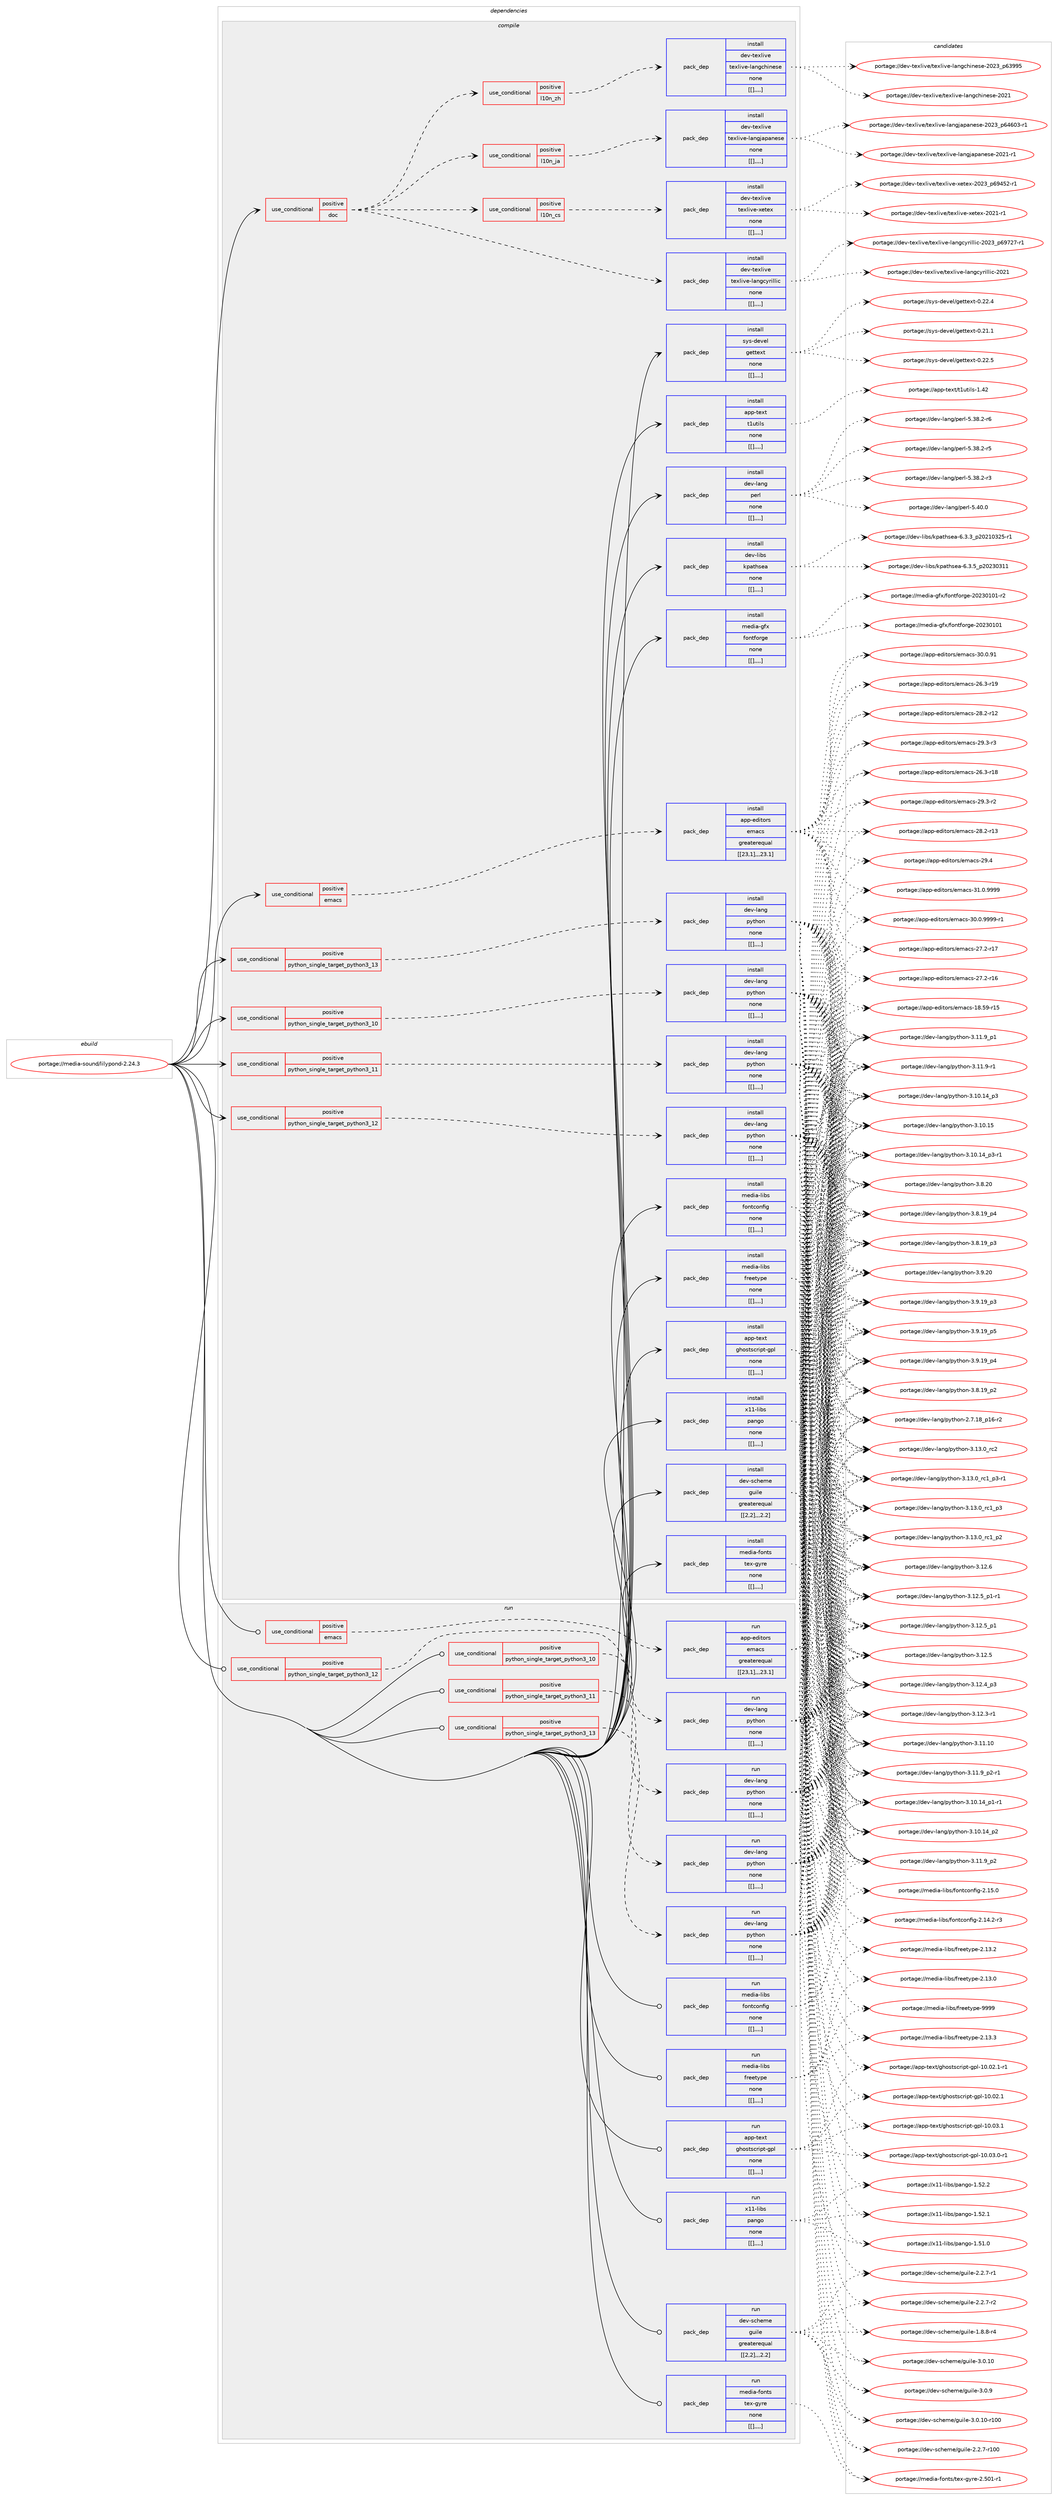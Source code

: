 digraph prolog {

# *************
# Graph options
# *************

newrank=true;
concentrate=true;
compound=true;
graph [rankdir=LR,fontname=Helvetica,fontsize=10,ranksep=1.5];#, ranksep=2.5, nodesep=0.2];
edge  [arrowhead=vee];
node  [fontname=Helvetica,fontsize=10];

# **********
# The ebuild
# **********

subgraph cluster_leftcol {
color=gray;
label=<<i>ebuild</i>>;
id [label="portage://media-sound/lilypond-2.24.3", color=red, width=4, href="../media-sound/lilypond-2.24.3.svg"];
}

# ****************
# The dependencies
# ****************

subgraph cluster_midcol {
color=gray;
label=<<i>dependencies</i>>;
subgraph cluster_compile {
fillcolor="#eeeeee";
style=filled;
label=<<i>compile</i>>;
subgraph cond84047 {
dependency333485 [label=<<TABLE BORDER="0" CELLBORDER="1" CELLSPACING="0" CELLPADDING="4"><TR><TD ROWSPAN="3" CELLPADDING="10">use_conditional</TD></TR><TR><TD>positive</TD></TR><TR><TD>doc</TD></TR></TABLE>>, shape=none, color=red];
subgraph pack246815 {
dependency333486 [label=<<TABLE BORDER="0" CELLBORDER="1" CELLSPACING="0" CELLPADDING="4" WIDTH="220"><TR><TD ROWSPAN="6" CELLPADDING="30">pack_dep</TD></TR><TR><TD WIDTH="110">install</TD></TR><TR><TD>dev-texlive</TD></TR><TR><TD>texlive-langcyrillic</TD></TR><TR><TD>none</TD></TR><TR><TD>[[],,,,]</TD></TR></TABLE>>, shape=none, color=blue];
}
dependency333485:e -> dependency333486:w [weight=20,style="dashed",arrowhead="vee"];
subgraph cond84048 {
dependency333487 [label=<<TABLE BORDER="0" CELLBORDER="1" CELLSPACING="0" CELLPADDING="4"><TR><TD ROWSPAN="3" CELLPADDING="10">use_conditional</TD></TR><TR><TD>positive</TD></TR><TR><TD>l10n_cs</TD></TR></TABLE>>, shape=none, color=red];
subgraph pack246816 {
dependency333488 [label=<<TABLE BORDER="0" CELLBORDER="1" CELLSPACING="0" CELLPADDING="4" WIDTH="220"><TR><TD ROWSPAN="6" CELLPADDING="30">pack_dep</TD></TR><TR><TD WIDTH="110">install</TD></TR><TR><TD>dev-texlive</TD></TR><TR><TD>texlive-xetex</TD></TR><TR><TD>none</TD></TR><TR><TD>[[],,,,]</TD></TR></TABLE>>, shape=none, color=blue];
}
dependency333487:e -> dependency333488:w [weight=20,style="dashed",arrowhead="vee"];
}
dependency333485:e -> dependency333487:w [weight=20,style="dashed",arrowhead="vee"];
subgraph cond84049 {
dependency333489 [label=<<TABLE BORDER="0" CELLBORDER="1" CELLSPACING="0" CELLPADDING="4"><TR><TD ROWSPAN="3" CELLPADDING="10">use_conditional</TD></TR><TR><TD>positive</TD></TR><TR><TD>l10n_ja</TD></TR></TABLE>>, shape=none, color=red];
subgraph pack246817 {
dependency333490 [label=<<TABLE BORDER="0" CELLBORDER="1" CELLSPACING="0" CELLPADDING="4" WIDTH="220"><TR><TD ROWSPAN="6" CELLPADDING="30">pack_dep</TD></TR><TR><TD WIDTH="110">install</TD></TR><TR><TD>dev-texlive</TD></TR><TR><TD>texlive-langjapanese</TD></TR><TR><TD>none</TD></TR><TR><TD>[[],,,,]</TD></TR></TABLE>>, shape=none, color=blue];
}
dependency333489:e -> dependency333490:w [weight=20,style="dashed",arrowhead="vee"];
}
dependency333485:e -> dependency333489:w [weight=20,style="dashed",arrowhead="vee"];
subgraph cond84050 {
dependency333491 [label=<<TABLE BORDER="0" CELLBORDER="1" CELLSPACING="0" CELLPADDING="4"><TR><TD ROWSPAN="3" CELLPADDING="10">use_conditional</TD></TR><TR><TD>positive</TD></TR><TR><TD>l10n_zh</TD></TR></TABLE>>, shape=none, color=red];
subgraph pack246818 {
dependency333492 [label=<<TABLE BORDER="0" CELLBORDER="1" CELLSPACING="0" CELLPADDING="4" WIDTH="220"><TR><TD ROWSPAN="6" CELLPADDING="30">pack_dep</TD></TR><TR><TD WIDTH="110">install</TD></TR><TR><TD>dev-texlive</TD></TR><TR><TD>texlive-langchinese</TD></TR><TR><TD>none</TD></TR><TR><TD>[[],,,,]</TD></TR></TABLE>>, shape=none, color=blue];
}
dependency333491:e -> dependency333492:w [weight=20,style="dashed",arrowhead="vee"];
}
dependency333485:e -> dependency333491:w [weight=20,style="dashed",arrowhead="vee"];
}
id:e -> dependency333485:w [weight=20,style="solid",arrowhead="vee"];
subgraph cond84051 {
dependency333493 [label=<<TABLE BORDER="0" CELLBORDER="1" CELLSPACING="0" CELLPADDING="4"><TR><TD ROWSPAN="3" CELLPADDING="10">use_conditional</TD></TR><TR><TD>positive</TD></TR><TR><TD>emacs</TD></TR></TABLE>>, shape=none, color=red];
subgraph pack246819 {
dependency333494 [label=<<TABLE BORDER="0" CELLBORDER="1" CELLSPACING="0" CELLPADDING="4" WIDTH="220"><TR><TD ROWSPAN="6" CELLPADDING="30">pack_dep</TD></TR><TR><TD WIDTH="110">install</TD></TR><TR><TD>app-editors</TD></TR><TR><TD>emacs</TD></TR><TR><TD>greaterequal</TD></TR><TR><TD>[[23,1],,,23.1]</TD></TR></TABLE>>, shape=none, color=blue];
}
dependency333493:e -> dependency333494:w [weight=20,style="dashed",arrowhead="vee"];
}
id:e -> dependency333493:w [weight=20,style="solid",arrowhead="vee"];
subgraph cond84052 {
dependency333495 [label=<<TABLE BORDER="0" CELLBORDER="1" CELLSPACING="0" CELLPADDING="4"><TR><TD ROWSPAN="3" CELLPADDING="10">use_conditional</TD></TR><TR><TD>positive</TD></TR><TR><TD>python_single_target_python3_10</TD></TR></TABLE>>, shape=none, color=red];
subgraph pack246820 {
dependency333496 [label=<<TABLE BORDER="0" CELLBORDER="1" CELLSPACING="0" CELLPADDING="4" WIDTH="220"><TR><TD ROWSPAN="6" CELLPADDING="30">pack_dep</TD></TR><TR><TD WIDTH="110">install</TD></TR><TR><TD>dev-lang</TD></TR><TR><TD>python</TD></TR><TR><TD>none</TD></TR><TR><TD>[[],,,,]</TD></TR></TABLE>>, shape=none, color=blue];
}
dependency333495:e -> dependency333496:w [weight=20,style="dashed",arrowhead="vee"];
}
id:e -> dependency333495:w [weight=20,style="solid",arrowhead="vee"];
subgraph cond84053 {
dependency333497 [label=<<TABLE BORDER="0" CELLBORDER="1" CELLSPACING="0" CELLPADDING="4"><TR><TD ROWSPAN="3" CELLPADDING="10">use_conditional</TD></TR><TR><TD>positive</TD></TR><TR><TD>python_single_target_python3_11</TD></TR></TABLE>>, shape=none, color=red];
subgraph pack246821 {
dependency333498 [label=<<TABLE BORDER="0" CELLBORDER="1" CELLSPACING="0" CELLPADDING="4" WIDTH="220"><TR><TD ROWSPAN="6" CELLPADDING="30">pack_dep</TD></TR><TR><TD WIDTH="110">install</TD></TR><TR><TD>dev-lang</TD></TR><TR><TD>python</TD></TR><TR><TD>none</TD></TR><TR><TD>[[],,,,]</TD></TR></TABLE>>, shape=none, color=blue];
}
dependency333497:e -> dependency333498:w [weight=20,style="dashed",arrowhead="vee"];
}
id:e -> dependency333497:w [weight=20,style="solid",arrowhead="vee"];
subgraph cond84054 {
dependency333499 [label=<<TABLE BORDER="0" CELLBORDER="1" CELLSPACING="0" CELLPADDING="4"><TR><TD ROWSPAN="3" CELLPADDING="10">use_conditional</TD></TR><TR><TD>positive</TD></TR><TR><TD>python_single_target_python3_12</TD></TR></TABLE>>, shape=none, color=red];
subgraph pack246822 {
dependency333500 [label=<<TABLE BORDER="0" CELLBORDER="1" CELLSPACING="0" CELLPADDING="4" WIDTH="220"><TR><TD ROWSPAN="6" CELLPADDING="30">pack_dep</TD></TR><TR><TD WIDTH="110">install</TD></TR><TR><TD>dev-lang</TD></TR><TR><TD>python</TD></TR><TR><TD>none</TD></TR><TR><TD>[[],,,,]</TD></TR></TABLE>>, shape=none, color=blue];
}
dependency333499:e -> dependency333500:w [weight=20,style="dashed",arrowhead="vee"];
}
id:e -> dependency333499:w [weight=20,style="solid",arrowhead="vee"];
subgraph cond84055 {
dependency333501 [label=<<TABLE BORDER="0" CELLBORDER="1" CELLSPACING="0" CELLPADDING="4"><TR><TD ROWSPAN="3" CELLPADDING="10">use_conditional</TD></TR><TR><TD>positive</TD></TR><TR><TD>python_single_target_python3_13</TD></TR></TABLE>>, shape=none, color=red];
subgraph pack246823 {
dependency333502 [label=<<TABLE BORDER="0" CELLBORDER="1" CELLSPACING="0" CELLPADDING="4" WIDTH="220"><TR><TD ROWSPAN="6" CELLPADDING="30">pack_dep</TD></TR><TR><TD WIDTH="110">install</TD></TR><TR><TD>dev-lang</TD></TR><TR><TD>python</TD></TR><TR><TD>none</TD></TR><TR><TD>[[],,,,]</TD></TR></TABLE>>, shape=none, color=blue];
}
dependency333501:e -> dependency333502:w [weight=20,style="dashed",arrowhead="vee"];
}
id:e -> dependency333501:w [weight=20,style="solid",arrowhead="vee"];
subgraph pack246824 {
dependency333503 [label=<<TABLE BORDER="0" CELLBORDER="1" CELLSPACING="0" CELLPADDING="4" WIDTH="220"><TR><TD ROWSPAN="6" CELLPADDING="30">pack_dep</TD></TR><TR><TD WIDTH="110">install</TD></TR><TR><TD>app-text</TD></TR><TR><TD>ghostscript-gpl</TD></TR><TR><TD>none</TD></TR><TR><TD>[[],,,,]</TD></TR></TABLE>>, shape=none, color=blue];
}
id:e -> dependency333503:w [weight=20,style="solid",arrowhead="vee"];
subgraph pack246825 {
dependency333504 [label=<<TABLE BORDER="0" CELLBORDER="1" CELLSPACING="0" CELLPADDING="4" WIDTH="220"><TR><TD ROWSPAN="6" CELLPADDING="30">pack_dep</TD></TR><TR><TD WIDTH="110">install</TD></TR><TR><TD>app-text</TD></TR><TR><TD>t1utils</TD></TR><TR><TD>none</TD></TR><TR><TD>[[],,,,]</TD></TR></TABLE>>, shape=none, color=blue];
}
id:e -> dependency333504:w [weight=20,style="solid",arrowhead="vee"];
subgraph pack246826 {
dependency333505 [label=<<TABLE BORDER="0" CELLBORDER="1" CELLSPACING="0" CELLPADDING="4" WIDTH="220"><TR><TD ROWSPAN="6" CELLPADDING="30">pack_dep</TD></TR><TR><TD WIDTH="110">install</TD></TR><TR><TD>dev-lang</TD></TR><TR><TD>perl</TD></TR><TR><TD>none</TD></TR><TR><TD>[[],,,,]</TD></TR></TABLE>>, shape=none, color=blue];
}
id:e -> dependency333505:w [weight=20,style="solid",arrowhead="vee"];
subgraph pack246827 {
dependency333506 [label=<<TABLE BORDER="0" CELLBORDER="1" CELLSPACING="0" CELLPADDING="4" WIDTH="220"><TR><TD ROWSPAN="6" CELLPADDING="30">pack_dep</TD></TR><TR><TD WIDTH="110">install</TD></TR><TR><TD>dev-libs</TD></TR><TR><TD>kpathsea</TD></TR><TR><TD>none</TD></TR><TR><TD>[[],,,,]</TD></TR></TABLE>>, shape=none, color=blue];
}
id:e -> dependency333506:w [weight=20,style="solid",arrowhead="vee"];
subgraph pack246828 {
dependency333507 [label=<<TABLE BORDER="0" CELLBORDER="1" CELLSPACING="0" CELLPADDING="4" WIDTH="220"><TR><TD ROWSPAN="6" CELLPADDING="30">pack_dep</TD></TR><TR><TD WIDTH="110">install</TD></TR><TR><TD>dev-scheme</TD></TR><TR><TD>guile</TD></TR><TR><TD>greaterequal</TD></TR><TR><TD>[[2,2],,,2.2]</TD></TR></TABLE>>, shape=none, color=blue];
}
id:e -> dependency333507:w [weight=20,style="solid",arrowhead="vee"];
subgraph pack246829 {
dependency333508 [label=<<TABLE BORDER="0" CELLBORDER="1" CELLSPACING="0" CELLPADDING="4" WIDTH="220"><TR><TD ROWSPAN="6" CELLPADDING="30">pack_dep</TD></TR><TR><TD WIDTH="110">install</TD></TR><TR><TD>media-fonts</TD></TR><TR><TD>tex-gyre</TD></TR><TR><TD>none</TD></TR><TR><TD>[[],,,,]</TD></TR></TABLE>>, shape=none, color=blue];
}
id:e -> dependency333508:w [weight=20,style="solid",arrowhead="vee"];
subgraph pack246830 {
dependency333509 [label=<<TABLE BORDER="0" CELLBORDER="1" CELLSPACING="0" CELLPADDING="4" WIDTH="220"><TR><TD ROWSPAN="6" CELLPADDING="30">pack_dep</TD></TR><TR><TD WIDTH="110">install</TD></TR><TR><TD>media-gfx</TD></TR><TR><TD>fontforge</TD></TR><TR><TD>none</TD></TR><TR><TD>[[],,,,]</TD></TR></TABLE>>, shape=none, color=blue];
}
id:e -> dependency333509:w [weight=20,style="solid",arrowhead="vee"];
subgraph pack246831 {
dependency333510 [label=<<TABLE BORDER="0" CELLBORDER="1" CELLSPACING="0" CELLPADDING="4" WIDTH="220"><TR><TD ROWSPAN="6" CELLPADDING="30">pack_dep</TD></TR><TR><TD WIDTH="110">install</TD></TR><TR><TD>media-libs</TD></TR><TR><TD>fontconfig</TD></TR><TR><TD>none</TD></TR><TR><TD>[[],,,,]</TD></TR></TABLE>>, shape=none, color=blue];
}
id:e -> dependency333510:w [weight=20,style="solid",arrowhead="vee"];
subgraph pack246832 {
dependency333511 [label=<<TABLE BORDER="0" CELLBORDER="1" CELLSPACING="0" CELLPADDING="4" WIDTH="220"><TR><TD ROWSPAN="6" CELLPADDING="30">pack_dep</TD></TR><TR><TD WIDTH="110">install</TD></TR><TR><TD>media-libs</TD></TR><TR><TD>freetype</TD></TR><TR><TD>none</TD></TR><TR><TD>[[],,,,]</TD></TR></TABLE>>, shape=none, color=blue];
}
id:e -> dependency333511:w [weight=20,style="solid",arrowhead="vee"];
subgraph pack246833 {
dependency333512 [label=<<TABLE BORDER="0" CELLBORDER="1" CELLSPACING="0" CELLPADDING="4" WIDTH="220"><TR><TD ROWSPAN="6" CELLPADDING="30">pack_dep</TD></TR><TR><TD WIDTH="110">install</TD></TR><TR><TD>sys-devel</TD></TR><TR><TD>gettext</TD></TR><TR><TD>none</TD></TR><TR><TD>[[],,,,]</TD></TR></TABLE>>, shape=none, color=blue];
}
id:e -> dependency333512:w [weight=20,style="solid",arrowhead="vee"];
subgraph pack246834 {
dependency333513 [label=<<TABLE BORDER="0" CELLBORDER="1" CELLSPACING="0" CELLPADDING="4" WIDTH="220"><TR><TD ROWSPAN="6" CELLPADDING="30">pack_dep</TD></TR><TR><TD WIDTH="110">install</TD></TR><TR><TD>x11-libs</TD></TR><TR><TD>pango</TD></TR><TR><TD>none</TD></TR><TR><TD>[[],,,,]</TD></TR></TABLE>>, shape=none, color=blue];
}
id:e -> dependency333513:w [weight=20,style="solid",arrowhead="vee"];
}
subgraph cluster_compileandrun {
fillcolor="#eeeeee";
style=filled;
label=<<i>compile and run</i>>;
}
subgraph cluster_run {
fillcolor="#eeeeee";
style=filled;
label=<<i>run</i>>;
subgraph cond84056 {
dependency333514 [label=<<TABLE BORDER="0" CELLBORDER="1" CELLSPACING="0" CELLPADDING="4"><TR><TD ROWSPAN="3" CELLPADDING="10">use_conditional</TD></TR><TR><TD>positive</TD></TR><TR><TD>emacs</TD></TR></TABLE>>, shape=none, color=red];
subgraph pack246835 {
dependency333515 [label=<<TABLE BORDER="0" CELLBORDER="1" CELLSPACING="0" CELLPADDING="4" WIDTH="220"><TR><TD ROWSPAN="6" CELLPADDING="30">pack_dep</TD></TR><TR><TD WIDTH="110">run</TD></TR><TR><TD>app-editors</TD></TR><TR><TD>emacs</TD></TR><TR><TD>greaterequal</TD></TR><TR><TD>[[23,1],,,23.1]</TD></TR></TABLE>>, shape=none, color=blue];
}
dependency333514:e -> dependency333515:w [weight=20,style="dashed",arrowhead="vee"];
}
id:e -> dependency333514:w [weight=20,style="solid",arrowhead="odot"];
subgraph cond84057 {
dependency333516 [label=<<TABLE BORDER="0" CELLBORDER="1" CELLSPACING="0" CELLPADDING="4"><TR><TD ROWSPAN="3" CELLPADDING="10">use_conditional</TD></TR><TR><TD>positive</TD></TR><TR><TD>python_single_target_python3_10</TD></TR></TABLE>>, shape=none, color=red];
subgraph pack246836 {
dependency333517 [label=<<TABLE BORDER="0" CELLBORDER="1" CELLSPACING="0" CELLPADDING="4" WIDTH="220"><TR><TD ROWSPAN="6" CELLPADDING="30">pack_dep</TD></TR><TR><TD WIDTH="110">run</TD></TR><TR><TD>dev-lang</TD></TR><TR><TD>python</TD></TR><TR><TD>none</TD></TR><TR><TD>[[],,,,]</TD></TR></TABLE>>, shape=none, color=blue];
}
dependency333516:e -> dependency333517:w [weight=20,style="dashed",arrowhead="vee"];
}
id:e -> dependency333516:w [weight=20,style="solid",arrowhead="odot"];
subgraph cond84058 {
dependency333518 [label=<<TABLE BORDER="0" CELLBORDER="1" CELLSPACING="0" CELLPADDING="4"><TR><TD ROWSPAN="3" CELLPADDING="10">use_conditional</TD></TR><TR><TD>positive</TD></TR><TR><TD>python_single_target_python3_11</TD></TR></TABLE>>, shape=none, color=red];
subgraph pack246837 {
dependency333519 [label=<<TABLE BORDER="0" CELLBORDER="1" CELLSPACING="0" CELLPADDING="4" WIDTH="220"><TR><TD ROWSPAN="6" CELLPADDING="30">pack_dep</TD></TR><TR><TD WIDTH="110">run</TD></TR><TR><TD>dev-lang</TD></TR><TR><TD>python</TD></TR><TR><TD>none</TD></TR><TR><TD>[[],,,,]</TD></TR></TABLE>>, shape=none, color=blue];
}
dependency333518:e -> dependency333519:w [weight=20,style="dashed",arrowhead="vee"];
}
id:e -> dependency333518:w [weight=20,style="solid",arrowhead="odot"];
subgraph cond84059 {
dependency333520 [label=<<TABLE BORDER="0" CELLBORDER="1" CELLSPACING="0" CELLPADDING="4"><TR><TD ROWSPAN="3" CELLPADDING="10">use_conditional</TD></TR><TR><TD>positive</TD></TR><TR><TD>python_single_target_python3_12</TD></TR></TABLE>>, shape=none, color=red];
subgraph pack246838 {
dependency333521 [label=<<TABLE BORDER="0" CELLBORDER="1" CELLSPACING="0" CELLPADDING="4" WIDTH="220"><TR><TD ROWSPAN="6" CELLPADDING="30">pack_dep</TD></TR><TR><TD WIDTH="110">run</TD></TR><TR><TD>dev-lang</TD></TR><TR><TD>python</TD></TR><TR><TD>none</TD></TR><TR><TD>[[],,,,]</TD></TR></TABLE>>, shape=none, color=blue];
}
dependency333520:e -> dependency333521:w [weight=20,style="dashed",arrowhead="vee"];
}
id:e -> dependency333520:w [weight=20,style="solid",arrowhead="odot"];
subgraph cond84060 {
dependency333522 [label=<<TABLE BORDER="0" CELLBORDER="1" CELLSPACING="0" CELLPADDING="4"><TR><TD ROWSPAN="3" CELLPADDING="10">use_conditional</TD></TR><TR><TD>positive</TD></TR><TR><TD>python_single_target_python3_13</TD></TR></TABLE>>, shape=none, color=red];
subgraph pack246839 {
dependency333523 [label=<<TABLE BORDER="0" CELLBORDER="1" CELLSPACING="0" CELLPADDING="4" WIDTH="220"><TR><TD ROWSPAN="6" CELLPADDING="30">pack_dep</TD></TR><TR><TD WIDTH="110">run</TD></TR><TR><TD>dev-lang</TD></TR><TR><TD>python</TD></TR><TR><TD>none</TD></TR><TR><TD>[[],,,,]</TD></TR></TABLE>>, shape=none, color=blue];
}
dependency333522:e -> dependency333523:w [weight=20,style="dashed",arrowhead="vee"];
}
id:e -> dependency333522:w [weight=20,style="solid",arrowhead="odot"];
subgraph pack246840 {
dependency333524 [label=<<TABLE BORDER="0" CELLBORDER="1" CELLSPACING="0" CELLPADDING="4" WIDTH="220"><TR><TD ROWSPAN="6" CELLPADDING="30">pack_dep</TD></TR><TR><TD WIDTH="110">run</TD></TR><TR><TD>app-text</TD></TR><TR><TD>ghostscript-gpl</TD></TR><TR><TD>none</TD></TR><TR><TD>[[],,,,]</TD></TR></TABLE>>, shape=none, color=blue];
}
id:e -> dependency333524:w [weight=20,style="solid",arrowhead="odot"];
subgraph pack246841 {
dependency333525 [label=<<TABLE BORDER="0" CELLBORDER="1" CELLSPACING="0" CELLPADDING="4" WIDTH="220"><TR><TD ROWSPAN="6" CELLPADDING="30">pack_dep</TD></TR><TR><TD WIDTH="110">run</TD></TR><TR><TD>dev-scheme</TD></TR><TR><TD>guile</TD></TR><TR><TD>greaterequal</TD></TR><TR><TD>[[2,2],,,2.2]</TD></TR></TABLE>>, shape=none, color=blue];
}
id:e -> dependency333525:w [weight=20,style="solid",arrowhead="odot"];
subgraph pack246842 {
dependency333526 [label=<<TABLE BORDER="0" CELLBORDER="1" CELLSPACING="0" CELLPADDING="4" WIDTH="220"><TR><TD ROWSPAN="6" CELLPADDING="30">pack_dep</TD></TR><TR><TD WIDTH="110">run</TD></TR><TR><TD>media-fonts</TD></TR><TR><TD>tex-gyre</TD></TR><TR><TD>none</TD></TR><TR><TD>[[],,,,]</TD></TR></TABLE>>, shape=none, color=blue];
}
id:e -> dependency333526:w [weight=20,style="solid",arrowhead="odot"];
subgraph pack246843 {
dependency333527 [label=<<TABLE BORDER="0" CELLBORDER="1" CELLSPACING="0" CELLPADDING="4" WIDTH="220"><TR><TD ROWSPAN="6" CELLPADDING="30">pack_dep</TD></TR><TR><TD WIDTH="110">run</TD></TR><TR><TD>media-libs</TD></TR><TR><TD>fontconfig</TD></TR><TR><TD>none</TD></TR><TR><TD>[[],,,,]</TD></TR></TABLE>>, shape=none, color=blue];
}
id:e -> dependency333527:w [weight=20,style="solid",arrowhead="odot"];
subgraph pack246844 {
dependency333528 [label=<<TABLE BORDER="0" CELLBORDER="1" CELLSPACING="0" CELLPADDING="4" WIDTH="220"><TR><TD ROWSPAN="6" CELLPADDING="30">pack_dep</TD></TR><TR><TD WIDTH="110">run</TD></TR><TR><TD>media-libs</TD></TR><TR><TD>freetype</TD></TR><TR><TD>none</TD></TR><TR><TD>[[],,,,]</TD></TR></TABLE>>, shape=none, color=blue];
}
id:e -> dependency333528:w [weight=20,style="solid",arrowhead="odot"];
subgraph pack246845 {
dependency333529 [label=<<TABLE BORDER="0" CELLBORDER="1" CELLSPACING="0" CELLPADDING="4" WIDTH="220"><TR><TD ROWSPAN="6" CELLPADDING="30">pack_dep</TD></TR><TR><TD WIDTH="110">run</TD></TR><TR><TD>x11-libs</TD></TR><TR><TD>pango</TD></TR><TR><TD>none</TD></TR><TR><TD>[[],,,,]</TD></TR></TABLE>>, shape=none, color=blue];
}
id:e -> dependency333529:w [weight=20,style="solid",arrowhead="odot"];
}
}

# **************
# The candidates
# **************

subgraph cluster_choices {
rank=same;
color=gray;
label=<<i>candidates</i>>;

subgraph choice246815 {
color=black;
nodesep=1;
choice10010111845116101120108105118101471161011201081051181014510897110103991211141051081081059945504850519511254575550554511449 [label="portage://dev-texlive/texlive-langcyrillic-2023_p69727-r1", color=red, width=4,href="../dev-texlive/texlive-langcyrillic-2023_p69727-r1.svg"];
choice1001011184511610112010810511810147116101120108105118101451089711010399121114105108108105994550485049 [label="portage://dev-texlive/texlive-langcyrillic-2021", color=red, width=4,href="../dev-texlive/texlive-langcyrillic-2021.svg"];
dependency333486:e -> choice10010111845116101120108105118101471161011201081051181014510897110103991211141051081081059945504850519511254575550554511449:w [style=dotted,weight="100"];
dependency333486:e -> choice1001011184511610112010810511810147116101120108105118101451089711010399121114105108108105994550485049:w [style=dotted,weight="100"];
}
subgraph choice246816 {
color=black;
nodesep=1;
choice10010111845116101120108105118101471161011201081051181014512010111610112045504850519511254575253504511449 [label="portage://dev-texlive/texlive-xetex-2023_p69452-r1", color=red, width=4,href="../dev-texlive/texlive-xetex-2023_p69452-r1.svg"];
choice10010111845116101120108105118101471161011201081051181014512010111610112045504850494511449 [label="portage://dev-texlive/texlive-xetex-2021-r1", color=red, width=4,href="../dev-texlive/texlive-xetex-2021-r1.svg"];
dependency333488:e -> choice10010111845116101120108105118101471161011201081051181014512010111610112045504850519511254575253504511449:w [style=dotted,weight="100"];
dependency333488:e -> choice10010111845116101120108105118101471161011201081051181014512010111610112045504850494511449:w [style=dotted,weight="100"];
}
subgraph choice246817 {
color=black;
nodesep=1;
choice10010111845116101120108105118101471161011201081051181014510897110103106971129711010111510145504850519511254525448514511449 [label="portage://dev-texlive/texlive-langjapanese-2023_p64603-r1", color=red, width=4,href="../dev-texlive/texlive-langjapanese-2023_p64603-r1.svg"];
choice10010111845116101120108105118101471161011201081051181014510897110103106971129711010111510145504850494511449 [label="portage://dev-texlive/texlive-langjapanese-2021-r1", color=red, width=4,href="../dev-texlive/texlive-langjapanese-2021-r1.svg"];
dependency333490:e -> choice10010111845116101120108105118101471161011201081051181014510897110103106971129711010111510145504850519511254525448514511449:w [style=dotted,weight="100"];
dependency333490:e -> choice10010111845116101120108105118101471161011201081051181014510897110103106971129711010111510145504850494511449:w [style=dotted,weight="100"];
}
subgraph choice246818 {
color=black;
nodesep=1;
choice10010111845116101120108105118101471161011201081051181014510897110103991041051101011151014550485051951125451575753 [label="portage://dev-texlive/texlive-langchinese-2023_p63995", color=red, width=4,href="../dev-texlive/texlive-langchinese-2023_p63995.svg"];
choice10010111845116101120108105118101471161011201081051181014510897110103991041051101011151014550485049 [label="portage://dev-texlive/texlive-langchinese-2021", color=red, width=4,href="../dev-texlive/texlive-langchinese-2021.svg"];
dependency333492:e -> choice10010111845116101120108105118101471161011201081051181014510897110103991041051101011151014550485051951125451575753:w [style=dotted,weight="100"];
dependency333492:e -> choice10010111845116101120108105118101471161011201081051181014510897110103991041051101011151014550485049:w [style=dotted,weight="100"];
}
subgraph choice246819 {
color=black;
nodesep=1;
choice971121124510110010511611111411547101109979911545514946484657575757 [label="portage://app-editors/emacs-31.0.9999", color=red, width=4,href="../app-editors/emacs-31.0.9999.svg"];
choice9711211245101100105116111114115471011099799115455148464846575757574511449 [label="portage://app-editors/emacs-30.0.9999-r1", color=red, width=4,href="../app-editors/emacs-30.0.9999-r1.svg"];
choice97112112451011001051161111141154710110997991154551484648465749 [label="portage://app-editors/emacs-30.0.91", color=red, width=4,href="../app-editors/emacs-30.0.91.svg"];
choice97112112451011001051161111141154710110997991154550574652 [label="portage://app-editors/emacs-29.4", color=red, width=4,href="../app-editors/emacs-29.4.svg"];
choice971121124510110010511611111411547101109979911545505746514511451 [label="portage://app-editors/emacs-29.3-r3", color=red, width=4,href="../app-editors/emacs-29.3-r3.svg"];
choice971121124510110010511611111411547101109979911545505746514511450 [label="portage://app-editors/emacs-29.3-r2", color=red, width=4,href="../app-editors/emacs-29.3-r2.svg"];
choice97112112451011001051161111141154710110997991154550564650451144951 [label="portage://app-editors/emacs-28.2-r13", color=red, width=4,href="../app-editors/emacs-28.2-r13.svg"];
choice97112112451011001051161111141154710110997991154550564650451144950 [label="portage://app-editors/emacs-28.2-r12", color=red, width=4,href="../app-editors/emacs-28.2-r12.svg"];
choice97112112451011001051161111141154710110997991154550554650451144955 [label="portage://app-editors/emacs-27.2-r17", color=red, width=4,href="../app-editors/emacs-27.2-r17.svg"];
choice97112112451011001051161111141154710110997991154550554650451144954 [label="portage://app-editors/emacs-27.2-r16", color=red, width=4,href="../app-editors/emacs-27.2-r16.svg"];
choice97112112451011001051161111141154710110997991154550544651451144957 [label="portage://app-editors/emacs-26.3-r19", color=red, width=4,href="../app-editors/emacs-26.3-r19.svg"];
choice97112112451011001051161111141154710110997991154550544651451144956 [label="portage://app-editors/emacs-26.3-r18", color=red, width=4,href="../app-editors/emacs-26.3-r18.svg"];
choice9711211245101100105116111114115471011099799115454956465357451144953 [label="portage://app-editors/emacs-18.59-r15", color=red, width=4,href="../app-editors/emacs-18.59-r15.svg"];
dependency333494:e -> choice971121124510110010511611111411547101109979911545514946484657575757:w [style=dotted,weight="100"];
dependency333494:e -> choice9711211245101100105116111114115471011099799115455148464846575757574511449:w [style=dotted,weight="100"];
dependency333494:e -> choice97112112451011001051161111141154710110997991154551484648465749:w [style=dotted,weight="100"];
dependency333494:e -> choice97112112451011001051161111141154710110997991154550574652:w [style=dotted,weight="100"];
dependency333494:e -> choice971121124510110010511611111411547101109979911545505746514511451:w [style=dotted,weight="100"];
dependency333494:e -> choice971121124510110010511611111411547101109979911545505746514511450:w [style=dotted,weight="100"];
dependency333494:e -> choice97112112451011001051161111141154710110997991154550564650451144951:w [style=dotted,weight="100"];
dependency333494:e -> choice97112112451011001051161111141154710110997991154550564650451144950:w [style=dotted,weight="100"];
dependency333494:e -> choice97112112451011001051161111141154710110997991154550554650451144955:w [style=dotted,weight="100"];
dependency333494:e -> choice97112112451011001051161111141154710110997991154550554650451144954:w [style=dotted,weight="100"];
dependency333494:e -> choice97112112451011001051161111141154710110997991154550544651451144957:w [style=dotted,weight="100"];
dependency333494:e -> choice97112112451011001051161111141154710110997991154550544651451144956:w [style=dotted,weight="100"];
dependency333494:e -> choice9711211245101100105116111114115471011099799115454956465357451144953:w [style=dotted,weight="100"];
}
subgraph choice246820 {
color=black;
nodesep=1;
choice10010111845108971101034711212111610411111045514649514648951149950 [label="portage://dev-lang/python-3.13.0_rc2", color=red, width=4,href="../dev-lang/python-3.13.0_rc2.svg"];
choice1001011184510897110103471121211161041111104551464951464895114994995112514511449 [label="portage://dev-lang/python-3.13.0_rc1_p3-r1", color=red, width=4,href="../dev-lang/python-3.13.0_rc1_p3-r1.svg"];
choice100101118451089711010347112121116104111110455146495146489511499499511251 [label="portage://dev-lang/python-3.13.0_rc1_p3", color=red, width=4,href="../dev-lang/python-3.13.0_rc1_p3.svg"];
choice100101118451089711010347112121116104111110455146495146489511499499511250 [label="portage://dev-lang/python-3.13.0_rc1_p2", color=red, width=4,href="../dev-lang/python-3.13.0_rc1_p2.svg"];
choice10010111845108971101034711212111610411111045514649504654 [label="portage://dev-lang/python-3.12.6", color=red, width=4,href="../dev-lang/python-3.12.6.svg"];
choice1001011184510897110103471121211161041111104551464950465395112494511449 [label="portage://dev-lang/python-3.12.5_p1-r1", color=red, width=4,href="../dev-lang/python-3.12.5_p1-r1.svg"];
choice100101118451089711010347112121116104111110455146495046539511249 [label="portage://dev-lang/python-3.12.5_p1", color=red, width=4,href="../dev-lang/python-3.12.5_p1.svg"];
choice10010111845108971101034711212111610411111045514649504653 [label="portage://dev-lang/python-3.12.5", color=red, width=4,href="../dev-lang/python-3.12.5.svg"];
choice100101118451089711010347112121116104111110455146495046529511251 [label="portage://dev-lang/python-3.12.4_p3", color=red, width=4,href="../dev-lang/python-3.12.4_p3.svg"];
choice100101118451089711010347112121116104111110455146495046514511449 [label="portage://dev-lang/python-3.12.3-r1", color=red, width=4,href="../dev-lang/python-3.12.3-r1.svg"];
choice1001011184510897110103471121211161041111104551464949464948 [label="portage://dev-lang/python-3.11.10", color=red, width=4,href="../dev-lang/python-3.11.10.svg"];
choice1001011184510897110103471121211161041111104551464949465795112504511449 [label="portage://dev-lang/python-3.11.9_p2-r1", color=red, width=4,href="../dev-lang/python-3.11.9_p2-r1.svg"];
choice100101118451089711010347112121116104111110455146494946579511250 [label="portage://dev-lang/python-3.11.9_p2", color=red, width=4,href="../dev-lang/python-3.11.9_p2.svg"];
choice100101118451089711010347112121116104111110455146494946579511249 [label="portage://dev-lang/python-3.11.9_p1", color=red, width=4,href="../dev-lang/python-3.11.9_p1.svg"];
choice100101118451089711010347112121116104111110455146494946574511449 [label="portage://dev-lang/python-3.11.9-r1", color=red, width=4,href="../dev-lang/python-3.11.9-r1.svg"];
choice1001011184510897110103471121211161041111104551464948464953 [label="portage://dev-lang/python-3.10.15", color=red, width=4,href="../dev-lang/python-3.10.15.svg"];
choice100101118451089711010347112121116104111110455146494846495295112514511449 [label="portage://dev-lang/python-3.10.14_p3-r1", color=red, width=4,href="../dev-lang/python-3.10.14_p3-r1.svg"];
choice10010111845108971101034711212111610411111045514649484649529511251 [label="portage://dev-lang/python-3.10.14_p3", color=red, width=4,href="../dev-lang/python-3.10.14_p3.svg"];
choice10010111845108971101034711212111610411111045514649484649529511250 [label="portage://dev-lang/python-3.10.14_p2", color=red, width=4,href="../dev-lang/python-3.10.14_p2.svg"];
choice100101118451089711010347112121116104111110455146494846495295112494511449 [label="portage://dev-lang/python-3.10.14_p1-r1", color=red, width=4,href="../dev-lang/python-3.10.14_p1-r1.svg"];
choice10010111845108971101034711212111610411111045514657465048 [label="portage://dev-lang/python-3.9.20", color=red, width=4,href="../dev-lang/python-3.9.20.svg"];
choice100101118451089711010347112121116104111110455146574649579511253 [label="portage://dev-lang/python-3.9.19_p5", color=red, width=4,href="../dev-lang/python-3.9.19_p5.svg"];
choice100101118451089711010347112121116104111110455146574649579511252 [label="portage://dev-lang/python-3.9.19_p4", color=red, width=4,href="../dev-lang/python-3.9.19_p4.svg"];
choice100101118451089711010347112121116104111110455146574649579511251 [label="portage://dev-lang/python-3.9.19_p3", color=red, width=4,href="../dev-lang/python-3.9.19_p3.svg"];
choice10010111845108971101034711212111610411111045514656465048 [label="portage://dev-lang/python-3.8.20", color=red, width=4,href="../dev-lang/python-3.8.20.svg"];
choice100101118451089711010347112121116104111110455146564649579511252 [label="portage://dev-lang/python-3.8.19_p4", color=red, width=4,href="../dev-lang/python-3.8.19_p4.svg"];
choice100101118451089711010347112121116104111110455146564649579511251 [label="portage://dev-lang/python-3.8.19_p3", color=red, width=4,href="../dev-lang/python-3.8.19_p3.svg"];
choice100101118451089711010347112121116104111110455146564649579511250 [label="portage://dev-lang/python-3.8.19_p2", color=red, width=4,href="../dev-lang/python-3.8.19_p2.svg"];
choice100101118451089711010347112121116104111110455046554649569511249544511450 [label="portage://dev-lang/python-2.7.18_p16-r2", color=red, width=4,href="../dev-lang/python-2.7.18_p16-r2.svg"];
dependency333496:e -> choice10010111845108971101034711212111610411111045514649514648951149950:w [style=dotted,weight="100"];
dependency333496:e -> choice1001011184510897110103471121211161041111104551464951464895114994995112514511449:w [style=dotted,weight="100"];
dependency333496:e -> choice100101118451089711010347112121116104111110455146495146489511499499511251:w [style=dotted,weight="100"];
dependency333496:e -> choice100101118451089711010347112121116104111110455146495146489511499499511250:w [style=dotted,weight="100"];
dependency333496:e -> choice10010111845108971101034711212111610411111045514649504654:w [style=dotted,weight="100"];
dependency333496:e -> choice1001011184510897110103471121211161041111104551464950465395112494511449:w [style=dotted,weight="100"];
dependency333496:e -> choice100101118451089711010347112121116104111110455146495046539511249:w [style=dotted,weight="100"];
dependency333496:e -> choice10010111845108971101034711212111610411111045514649504653:w [style=dotted,weight="100"];
dependency333496:e -> choice100101118451089711010347112121116104111110455146495046529511251:w [style=dotted,weight="100"];
dependency333496:e -> choice100101118451089711010347112121116104111110455146495046514511449:w [style=dotted,weight="100"];
dependency333496:e -> choice1001011184510897110103471121211161041111104551464949464948:w [style=dotted,weight="100"];
dependency333496:e -> choice1001011184510897110103471121211161041111104551464949465795112504511449:w [style=dotted,weight="100"];
dependency333496:e -> choice100101118451089711010347112121116104111110455146494946579511250:w [style=dotted,weight="100"];
dependency333496:e -> choice100101118451089711010347112121116104111110455146494946579511249:w [style=dotted,weight="100"];
dependency333496:e -> choice100101118451089711010347112121116104111110455146494946574511449:w [style=dotted,weight="100"];
dependency333496:e -> choice1001011184510897110103471121211161041111104551464948464953:w [style=dotted,weight="100"];
dependency333496:e -> choice100101118451089711010347112121116104111110455146494846495295112514511449:w [style=dotted,weight="100"];
dependency333496:e -> choice10010111845108971101034711212111610411111045514649484649529511251:w [style=dotted,weight="100"];
dependency333496:e -> choice10010111845108971101034711212111610411111045514649484649529511250:w [style=dotted,weight="100"];
dependency333496:e -> choice100101118451089711010347112121116104111110455146494846495295112494511449:w [style=dotted,weight="100"];
dependency333496:e -> choice10010111845108971101034711212111610411111045514657465048:w [style=dotted,weight="100"];
dependency333496:e -> choice100101118451089711010347112121116104111110455146574649579511253:w [style=dotted,weight="100"];
dependency333496:e -> choice100101118451089711010347112121116104111110455146574649579511252:w [style=dotted,weight="100"];
dependency333496:e -> choice100101118451089711010347112121116104111110455146574649579511251:w [style=dotted,weight="100"];
dependency333496:e -> choice10010111845108971101034711212111610411111045514656465048:w [style=dotted,weight="100"];
dependency333496:e -> choice100101118451089711010347112121116104111110455146564649579511252:w [style=dotted,weight="100"];
dependency333496:e -> choice100101118451089711010347112121116104111110455146564649579511251:w [style=dotted,weight="100"];
dependency333496:e -> choice100101118451089711010347112121116104111110455146564649579511250:w [style=dotted,weight="100"];
dependency333496:e -> choice100101118451089711010347112121116104111110455046554649569511249544511450:w [style=dotted,weight="100"];
}
subgraph choice246821 {
color=black;
nodesep=1;
choice10010111845108971101034711212111610411111045514649514648951149950 [label="portage://dev-lang/python-3.13.0_rc2", color=red, width=4,href="../dev-lang/python-3.13.0_rc2.svg"];
choice1001011184510897110103471121211161041111104551464951464895114994995112514511449 [label="portage://dev-lang/python-3.13.0_rc1_p3-r1", color=red, width=4,href="../dev-lang/python-3.13.0_rc1_p3-r1.svg"];
choice100101118451089711010347112121116104111110455146495146489511499499511251 [label="portage://dev-lang/python-3.13.0_rc1_p3", color=red, width=4,href="../dev-lang/python-3.13.0_rc1_p3.svg"];
choice100101118451089711010347112121116104111110455146495146489511499499511250 [label="portage://dev-lang/python-3.13.0_rc1_p2", color=red, width=4,href="../dev-lang/python-3.13.0_rc1_p2.svg"];
choice10010111845108971101034711212111610411111045514649504654 [label="portage://dev-lang/python-3.12.6", color=red, width=4,href="../dev-lang/python-3.12.6.svg"];
choice1001011184510897110103471121211161041111104551464950465395112494511449 [label="portage://dev-lang/python-3.12.5_p1-r1", color=red, width=4,href="../dev-lang/python-3.12.5_p1-r1.svg"];
choice100101118451089711010347112121116104111110455146495046539511249 [label="portage://dev-lang/python-3.12.5_p1", color=red, width=4,href="../dev-lang/python-3.12.5_p1.svg"];
choice10010111845108971101034711212111610411111045514649504653 [label="portage://dev-lang/python-3.12.5", color=red, width=4,href="../dev-lang/python-3.12.5.svg"];
choice100101118451089711010347112121116104111110455146495046529511251 [label="portage://dev-lang/python-3.12.4_p3", color=red, width=4,href="../dev-lang/python-3.12.4_p3.svg"];
choice100101118451089711010347112121116104111110455146495046514511449 [label="portage://dev-lang/python-3.12.3-r1", color=red, width=4,href="../dev-lang/python-3.12.3-r1.svg"];
choice1001011184510897110103471121211161041111104551464949464948 [label="portage://dev-lang/python-3.11.10", color=red, width=4,href="../dev-lang/python-3.11.10.svg"];
choice1001011184510897110103471121211161041111104551464949465795112504511449 [label="portage://dev-lang/python-3.11.9_p2-r1", color=red, width=4,href="../dev-lang/python-3.11.9_p2-r1.svg"];
choice100101118451089711010347112121116104111110455146494946579511250 [label="portage://dev-lang/python-3.11.9_p2", color=red, width=4,href="../dev-lang/python-3.11.9_p2.svg"];
choice100101118451089711010347112121116104111110455146494946579511249 [label="portage://dev-lang/python-3.11.9_p1", color=red, width=4,href="../dev-lang/python-3.11.9_p1.svg"];
choice100101118451089711010347112121116104111110455146494946574511449 [label="portage://dev-lang/python-3.11.9-r1", color=red, width=4,href="../dev-lang/python-3.11.9-r1.svg"];
choice1001011184510897110103471121211161041111104551464948464953 [label="portage://dev-lang/python-3.10.15", color=red, width=4,href="../dev-lang/python-3.10.15.svg"];
choice100101118451089711010347112121116104111110455146494846495295112514511449 [label="portage://dev-lang/python-3.10.14_p3-r1", color=red, width=4,href="../dev-lang/python-3.10.14_p3-r1.svg"];
choice10010111845108971101034711212111610411111045514649484649529511251 [label="portage://dev-lang/python-3.10.14_p3", color=red, width=4,href="../dev-lang/python-3.10.14_p3.svg"];
choice10010111845108971101034711212111610411111045514649484649529511250 [label="portage://dev-lang/python-3.10.14_p2", color=red, width=4,href="../dev-lang/python-3.10.14_p2.svg"];
choice100101118451089711010347112121116104111110455146494846495295112494511449 [label="portage://dev-lang/python-3.10.14_p1-r1", color=red, width=4,href="../dev-lang/python-3.10.14_p1-r1.svg"];
choice10010111845108971101034711212111610411111045514657465048 [label="portage://dev-lang/python-3.9.20", color=red, width=4,href="../dev-lang/python-3.9.20.svg"];
choice100101118451089711010347112121116104111110455146574649579511253 [label="portage://dev-lang/python-3.9.19_p5", color=red, width=4,href="../dev-lang/python-3.9.19_p5.svg"];
choice100101118451089711010347112121116104111110455146574649579511252 [label="portage://dev-lang/python-3.9.19_p4", color=red, width=4,href="../dev-lang/python-3.9.19_p4.svg"];
choice100101118451089711010347112121116104111110455146574649579511251 [label="portage://dev-lang/python-3.9.19_p3", color=red, width=4,href="../dev-lang/python-3.9.19_p3.svg"];
choice10010111845108971101034711212111610411111045514656465048 [label="portage://dev-lang/python-3.8.20", color=red, width=4,href="../dev-lang/python-3.8.20.svg"];
choice100101118451089711010347112121116104111110455146564649579511252 [label="portage://dev-lang/python-3.8.19_p4", color=red, width=4,href="../dev-lang/python-3.8.19_p4.svg"];
choice100101118451089711010347112121116104111110455146564649579511251 [label="portage://dev-lang/python-3.8.19_p3", color=red, width=4,href="../dev-lang/python-3.8.19_p3.svg"];
choice100101118451089711010347112121116104111110455146564649579511250 [label="portage://dev-lang/python-3.8.19_p2", color=red, width=4,href="../dev-lang/python-3.8.19_p2.svg"];
choice100101118451089711010347112121116104111110455046554649569511249544511450 [label="portage://dev-lang/python-2.7.18_p16-r2", color=red, width=4,href="../dev-lang/python-2.7.18_p16-r2.svg"];
dependency333498:e -> choice10010111845108971101034711212111610411111045514649514648951149950:w [style=dotted,weight="100"];
dependency333498:e -> choice1001011184510897110103471121211161041111104551464951464895114994995112514511449:w [style=dotted,weight="100"];
dependency333498:e -> choice100101118451089711010347112121116104111110455146495146489511499499511251:w [style=dotted,weight="100"];
dependency333498:e -> choice100101118451089711010347112121116104111110455146495146489511499499511250:w [style=dotted,weight="100"];
dependency333498:e -> choice10010111845108971101034711212111610411111045514649504654:w [style=dotted,weight="100"];
dependency333498:e -> choice1001011184510897110103471121211161041111104551464950465395112494511449:w [style=dotted,weight="100"];
dependency333498:e -> choice100101118451089711010347112121116104111110455146495046539511249:w [style=dotted,weight="100"];
dependency333498:e -> choice10010111845108971101034711212111610411111045514649504653:w [style=dotted,weight="100"];
dependency333498:e -> choice100101118451089711010347112121116104111110455146495046529511251:w [style=dotted,weight="100"];
dependency333498:e -> choice100101118451089711010347112121116104111110455146495046514511449:w [style=dotted,weight="100"];
dependency333498:e -> choice1001011184510897110103471121211161041111104551464949464948:w [style=dotted,weight="100"];
dependency333498:e -> choice1001011184510897110103471121211161041111104551464949465795112504511449:w [style=dotted,weight="100"];
dependency333498:e -> choice100101118451089711010347112121116104111110455146494946579511250:w [style=dotted,weight="100"];
dependency333498:e -> choice100101118451089711010347112121116104111110455146494946579511249:w [style=dotted,weight="100"];
dependency333498:e -> choice100101118451089711010347112121116104111110455146494946574511449:w [style=dotted,weight="100"];
dependency333498:e -> choice1001011184510897110103471121211161041111104551464948464953:w [style=dotted,weight="100"];
dependency333498:e -> choice100101118451089711010347112121116104111110455146494846495295112514511449:w [style=dotted,weight="100"];
dependency333498:e -> choice10010111845108971101034711212111610411111045514649484649529511251:w [style=dotted,weight="100"];
dependency333498:e -> choice10010111845108971101034711212111610411111045514649484649529511250:w [style=dotted,weight="100"];
dependency333498:e -> choice100101118451089711010347112121116104111110455146494846495295112494511449:w [style=dotted,weight="100"];
dependency333498:e -> choice10010111845108971101034711212111610411111045514657465048:w [style=dotted,weight="100"];
dependency333498:e -> choice100101118451089711010347112121116104111110455146574649579511253:w [style=dotted,weight="100"];
dependency333498:e -> choice100101118451089711010347112121116104111110455146574649579511252:w [style=dotted,weight="100"];
dependency333498:e -> choice100101118451089711010347112121116104111110455146574649579511251:w [style=dotted,weight="100"];
dependency333498:e -> choice10010111845108971101034711212111610411111045514656465048:w [style=dotted,weight="100"];
dependency333498:e -> choice100101118451089711010347112121116104111110455146564649579511252:w [style=dotted,weight="100"];
dependency333498:e -> choice100101118451089711010347112121116104111110455146564649579511251:w [style=dotted,weight="100"];
dependency333498:e -> choice100101118451089711010347112121116104111110455146564649579511250:w [style=dotted,weight="100"];
dependency333498:e -> choice100101118451089711010347112121116104111110455046554649569511249544511450:w [style=dotted,weight="100"];
}
subgraph choice246822 {
color=black;
nodesep=1;
choice10010111845108971101034711212111610411111045514649514648951149950 [label="portage://dev-lang/python-3.13.0_rc2", color=red, width=4,href="../dev-lang/python-3.13.0_rc2.svg"];
choice1001011184510897110103471121211161041111104551464951464895114994995112514511449 [label="portage://dev-lang/python-3.13.0_rc1_p3-r1", color=red, width=4,href="../dev-lang/python-3.13.0_rc1_p3-r1.svg"];
choice100101118451089711010347112121116104111110455146495146489511499499511251 [label="portage://dev-lang/python-3.13.0_rc1_p3", color=red, width=4,href="../dev-lang/python-3.13.0_rc1_p3.svg"];
choice100101118451089711010347112121116104111110455146495146489511499499511250 [label="portage://dev-lang/python-3.13.0_rc1_p2", color=red, width=4,href="../dev-lang/python-3.13.0_rc1_p2.svg"];
choice10010111845108971101034711212111610411111045514649504654 [label="portage://dev-lang/python-3.12.6", color=red, width=4,href="../dev-lang/python-3.12.6.svg"];
choice1001011184510897110103471121211161041111104551464950465395112494511449 [label="portage://dev-lang/python-3.12.5_p1-r1", color=red, width=4,href="../dev-lang/python-3.12.5_p1-r1.svg"];
choice100101118451089711010347112121116104111110455146495046539511249 [label="portage://dev-lang/python-3.12.5_p1", color=red, width=4,href="../dev-lang/python-3.12.5_p1.svg"];
choice10010111845108971101034711212111610411111045514649504653 [label="portage://dev-lang/python-3.12.5", color=red, width=4,href="../dev-lang/python-3.12.5.svg"];
choice100101118451089711010347112121116104111110455146495046529511251 [label="portage://dev-lang/python-3.12.4_p3", color=red, width=4,href="../dev-lang/python-3.12.4_p3.svg"];
choice100101118451089711010347112121116104111110455146495046514511449 [label="portage://dev-lang/python-3.12.3-r1", color=red, width=4,href="../dev-lang/python-3.12.3-r1.svg"];
choice1001011184510897110103471121211161041111104551464949464948 [label="portage://dev-lang/python-3.11.10", color=red, width=4,href="../dev-lang/python-3.11.10.svg"];
choice1001011184510897110103471121211161041111104551464949465795112504511449 [label="portage://dev-lang/python-3.11.9_p2-r1", color=red, width=4,href="../dev-lang/python-3.11.9_p2-r1.svg"];
choice100101118451089711010347112121116104111110455146494946579511250 [label="portage://dev-lang/python-3.11.9_p2", color=red, width=4,href="../dev-lang/python-3.11.9_p2.svg"];
choice100101118451089711010347112121116104111110455146494946579511249 [label="portage://dev-lang/python-3.11.9_p1", color=red, width=4,href="../dev-lang/python-3.11.9_p1.svg"];
choice100101118451089711010347112121116104111110455146494946574511449 [label="portage://dev-lang/python-3.11.9-r1", color=red, width=4,href="../dev-lang/python-3.11.9-r1.svg"];
choice1001011184510897110103471121211161041111104551464948464953 [label="portage://dev-lang/python-3.10.15", color=red, width=4,href="../dev-lang/python-3.10.15.svg"];
choice100101118451089711010347112121116104111110455146494846495295112514511449 [label="portage://dev-lang/python-3.10.14_p3-r1", color=red, width=4,href="../dev-lang/python-3.10.14_p3-r1.svg"];
choice10010111845108971101034711212111610411111045514649484649529511251 [label="portage://dev-lang/python-3.10.14_p3", color=red, width=4,href="../dev-lang/python-3.10.14_p3.svg"];
choice10010111845108971101034711212111610411111045514649484649529511250 [label="portage://dev-lang/python-3.10.14_p2", color=red, width=4,href="../dev-lang/python-3.10.14_p2.svg"];
choice100101118451089711010347112121116104111110455146494846495295112494511449 [label="portage://dev-lang/python-3.10.14_p1-r1", color=red, width=4,href="../dev-lang/python-3.10.14_p1-r1.svg"];
choice10010111845108971101034711212111610411111045514657465048 [label="portage://dev-lang/python-3.9.20", color=red, width=4,href="../dev-lang/python-3.9.20.svg"];
choice100101118451089711010347112121116104111110455146574649579511253 [label="portage://dev-lang/python-3.9.19_p5", color=red, width=4,href="../dev-lang/python-3.9.19_p5.svg"];
choice100101118451089711010347112121116104111110455146574649579511252 [label="portage://dev-lang/python-3.9.19_p4", color=red, width=4,href="../dev-lang/python-3.9.19_p4.svg"];
choice100101118451089711010347112121116104111110455146574649579511251 [label="portage://dev-lang/python-3.9.19_p3", color=red, width=4,href="../dev-lang/python-3.9.19_p3.svg"];
choice10010111845108971101034711212111610411111045514656465048 [label="portage://dev-lang/python-3.8.20", color=red, width=4,href="../dev-lang/python-3.8.20.svg"];
choice100101118451089711010347112121116104111110455146564649579511252 [label="portage://dev-lang/python-3.8.19_p4", color=red, width=4,href="../dev-lang/python-3.8.19_p4.svg"];
choice100101118451089711010347112121116104111110455146564649579511251 [label="portage://dev-lang/python-3.8.19_p3", color=red, width=4,href="../dev-lang/python-3.8.19_p3.svg"];
choice100101118451089711010347112121116104111110455146564649579511250 [label="portage://dev-lang/python-3.8.19_p2", color=red, width=4,href="../dev-lang/python-3.8.19_p2.svg"];
choice100101118451089711010347112121116104111110455046554649569511249544511450 [label="portage://dev-lang/python-2.7.18_p16-r2", color=red, width=4,href="../dev-lang/python-2.7.18_p16-r2.svg"];
dependency333500:e -> choice10010111845108971101034711212111610411111045514649514648951149950:w [style=dotted,weight="100"];
dependency333500:e -> choice1001011184510897110103471121211161041111104551464951464895114994995112514511449:w [style=dotted,weight="100"];
dependency333500:e -> choice100101118451089711010347112121116104111110455146495146489511499499511251:w [style=dotted,weight="100"];
dependency333500:e -> choice100101118451089711010347112121116104111110455146495146489511499499511250:w [style=dotted,weight="100"];
dependency333500:e -> choice10010111845108971101034711212111610411111045514649504654:w [style=dotted,weight="100"];
dependency333500:e -> choice1001011184510897110103471121211161041111104551464950465395112494511449:w [style=dotted,weight="100"];
dependency333500:e -> choice100101118451089711010347112121116104111110455146495046539511249:w [style=dotted,weight="100"];
dependency333500:e -> choice10010111845108971101034711212111610411111045514649504653:w [style=dotted,weight="100"];
dependency333500:e -> choice100101118451089711010347112121116104111110455146495046529511251:w [style=dotted,weight="100"];
dependency333500:e -> choice100101118451089711010347112121116104111110455146495046514511449:w [style=dotted,weight="100"];
dependency333500:e -> choice1001011184510897110103471121211161041111104551464949464948:w [style=dotted,weight="100"];
dependency333500:e -> choice1001011184510897110103471121211161041111104551464949465795112504511449:w [style=dotted,weight="100"];
dependency333500:e -> choice100101118451089711010347112121116104111110455146494946579511250:w [style=dotted,weight="100"];
dependency333500:e -> choice100101118451089711010347112121116104111110455146494946579511249:w [style=dotted,weight="100"];
dependency333500:e -> choice100101118451089711010347112121116104111110455146494946574511449:w [style=dotted,weight="100"];
dependency333500:e -> choice1001011184510897110103471121211161041111104551464948464953:w [style=dotted,weight="100"];
dependency333500:e -> choice100101118451089711010347112121116104111110455146494846495295112514511449:w [style=dotted,weight="100"];
dependency333500:e -> choice10010111845108971101034711212111610411111045514649484649529511251:w [style=dotted,weight="100"];
dependency333500:e -> choice10010111845108971101034711212111610411111045514649484649529511250:w [style=dotted,weight="100"];
dependency333500:e -> choice100101118451089711010347112121116104111110455146494846495295112494511449:w [style=dotted,weight="100"];
dependency333500:e -> choice10010111845108971101034711212111610411111045514657465048:w [style=dotted,weight="100"];
dependency333500:e -> choice100101118451089711010347112121116104111110455146574649579511253:w [style=dotted,weight="100"];
dependency333500:e -> choice100101118451089711010347112121116104111110455146574649579511252:w [style=dotted,weight="100"];
dependency333500:e -> choice100101118451089711010347112121116104111110455146574649579511251:w [style=dotted,weight="100"];
dependency333500:e -> choice10010111845108971101034711212111610411111045514656465048:w [style=dotted,weight="100"];
dependency333500:e -> choice100101118451089711010347112121116104111110455146564649579511252:w [style=dotted,weight="100"];
dependency333500:e -> choice100101118451089711010347112121116104111110455146564649579511251:w [style=dotted,weight="100"];
dependency333500:e -> choice100101118451089711010347112121116104111110455146564649579511250:w [style=dotted,weight="100"];
dependency333500:e -> choice100101118451089711010347112121116104111110455046554649569511249544511450:w [style=dotted,weight="100"];
}
subgraph choice246823 {
color=black;
nodesep=1;
choice10010111845108971101034711212111610411111045514649514648951149950 [label="portage://dev-lang/python-3.13.0_rc2", color=red, width=4,href="../dev-lang/python-3.13.0_rc2.svg"];
choice1001011184510897110103471121211161041111104551464951464895114994995112514511449 [label="portage://dev-lang/python-3.13.0_rc1_p3-r1", color=red, width=4,href="../dev-lang/python-3.13.0_rc1_p3-r1.svg"];
choice100101118451089711010347112121116104111110455146495146489511499499511251 [label="portage://dev-lang/python-3.13.0_rc1_p3", color=red, width=4,href="../dev-lang/python-3.13.0_rc1_p3.svg"];
choice100101118451089711010347112121116104111110455146495146489511499499511250 [label="portage://dev-lang/python-3.13.0_rc1_p2", color=red, width=4,href="../dev-lang/python-3.13.0_rc1_p2.svg"];
choice10010111845108971101034711212111610411111045514649504654 [label="portage://dev-lang/python-3.12.6", color=red, width=4,href="../dev-lang/python-3.12.6.svg"];
choice1001011184510897110103471121211161041111104551464950465395112494511449 [label="portage://dev-lang/python-3.12.5_p1-r1", color=red, width=4,href="../dev-lang/python-3.12.5_p1-r1.svg"];
choice100101118451089711010347112121116104111110455146495046539511249 [label="portage://dev-lang/python-3.12.5_p1", color=red, width=4,href="../dev-lang/python-3.12.5_p1.svg"];
choice10010111845108971101034711212111610411111045514649504653 [label="portage://dev-lang/python-3.12.5", color=red, width=4,href="../dev-lang/python-3.12.5.svg"];
choice100101118451089711010347112121116104111110455146495046529511251 [label="portage://dev-lang/python-3.12.4_p3", color=red, width=4,href="../dev-lang/python-3.12.4_p3.svg"];
choice100101118451089711010347112121116104111110455146495046514511449 [label="portage://dev-lang/python-3.12.3-r1", color=red, width=4,href="../dev-lang/python-3.12.3-r1.svg"];
choice1001011184510897110103471121211161041111104551464949464948 [label="portage://dev-lang/python-3.11.10", color=red, width=4,href="../dev-lang/python-3.11.10.svg"];
choice1001011184510897110103471121211161041111104551464949465795112504511449 [label="portage://dev-lang/python-3.11.9_p2-r1", color=red, width=4,href="../dev-lang/python-3.11.9_p2-r1.svg"];
choice100101118451089711010347112121116104111110455146494946579511250 [label="portage://dev-lang/python-3.11.9_p2", color=red, width=4,href="../dev-lang/python-3.11.9_p2.svg"];
choice100101118451089711010347112121116104111110455146494946579511249 [label="portage://dev-lang/python-3.11.9_p1", color=red, width=4,href="../dev-lang/python-3.11.9_p1.svg"];
choice100101118451089711010347112121116104111110455146494946574511449 [label="portage://dev-lang/python-3.11.9-r1", color=red, width=4,href="../dev-lang/python-3.11.9-r1.svg"];
choice1001011184510897110103471121211161041111104551464948464953 [label="portage://dev-lang/python-3.10.15", color=red, width=4,href="../dev-lang/python-3.10.15.svg"];
choice100101118451089711010347112121116104111110455146494846495295112514511449 [label="portage://dev-lang/python-3.10.14_p3-r1", color=red, width=4,href="../dev-lang/python-3.10.14_p3-r1.svg"];
choice10010111845108971101034711212111610411111045514649484649529511251 [label="portage://dev-lang/python-3.10.14_p3", color=red, width=4,href="../dev-lang/python-3.10.14_p3.svg"];
choice10010111845108971101034711212111610411111045514649484649529511250 [label="portage://dev-lang/python-3.10.14_p2", color=red, width=4,href="../dev-lang/python-3.10.14_p2.svg"];
choice100101118451089711010347112121116104111110455146494846495295112494511449 [label="portage://dev-lang/python-3.10.14_p1-r1", color=red, width=4,href="../dev-lang/python-3.10.14_p1-r1.svg"];
choice10010111845108971101034711212111610411111045514657465048 [label="portage://dev-lang/python-3.9.20", color=red, width=4,href="../dev-lang/python-3.9.20.svg"];
choice100101118451089711010347112121116104111110455146574649579511253 [label="portage://dev-lang/python-3.9.19_p5", color=red, width=4,href="../dev-lang/python-3.9.19_p5.svg"];
choice100101118451089711010347112121116104111110455146574649579511252 [label="portage://dev-lang/python-3.9.19_p4", color=red, width=4,href="../dev-lang/python-3.9.19_p4.svg"];
choice100101118451089711010347112121116104111110455146574649579511251 [label="portage://dev-lang/python-3.9.19_p3", color=red, width=4,href="../dev-lang/python-3.9.19_p3.svg"];
choice10010111845108971101034711212111610411111045514656465048 [label="portage://dev-lang/python-3.8.20", color=red, width=4,href="../dev-lang/python-3.8.20.svg"];
choice100101118451089711010347112121116104111110455146564649579511252 [label="portage://dev-lang/python-3.8.19_p4", color=red, width=4,href="../dev-lang/python-3.8.19_p4.svg"];
choice100101118451089711010347112121116104111110455146564649579511251 [label="portage://dev-lang/python-3.8.19_p3", color=red, width=4,href="../dev-lang/python-3.8.19_p3.svg"];
choice100101118451089711010347112121116104111110455146564649579511250 [label="portage://dev-lang/python-3.8.19_p2", color=red, width=4,href="../dev-lang/python-3.8.19_p2.svg"];
choice100101118451089711010347112121116104111110455046554649569511249544511450 [label="portage://dev-lang/python-2.7.18_p16-r2", color=red, width=4,href="../dev-lang/python-2.7.18_p16-r2.svg"];
dependency333502:e -> choice10010111845108971101034711212111610411111045514649514648951149950:w [style=dotted,weight="100"];
dependency333502:e -> choice1001011184510897110103471121211161041111104551464951464895114994995112514511449:w [style=dotted,weight="100"];
dependency333502:e -> choice100101118451089711010347112121116104111110455146495146489511499499511251:w [style=dotted,weight="100"];
dependency333502:e -> choice100101118451089711010347112121116104111110455146495146489511499499511250:w [style=dotted,weight="100"];
dependency333502:e -> choice10010111845108971101034711212111610411111045514649504654:w [style=dotted,weight="100"];
dependency333502:e -> choice1001011184510897110103471121211161041111104551464950465395112494511449:w [style=dotted,weight="100"];
dependency333502:e -> choice100101118451089711010347112121116104111110455146495046539511249:w [style=dotted,weight="100"];
dependency333502:e -> choice10010111845108971101034711212111610411111045514649504653:w [style=dotted,weight="100"];
dependency333502:e -> choice100101118451089711010347112121116104111110455146495046529511251:w [style=dotted,weight="100"];
dependency333502:e -> choice100101118451089711010347112121116104111110455146495046514511449:w [style=dotted,weight="100"];
dependency333502:e -> choice1001011184510897110103471121211161041111104551464949464948:w [style=dotted,weight="100"];
dependency333502:e -> choice1001011184510897110103471121211161041111104551464949465795112504511449:w [style=dotted,weight="100"];
dependency333502:e -> choice100101118451089711010347112121116104111110455146494946579511250:w [style=dotted,weight="100"];
dependency333502:e -> choice100101118451089711010347112121116104111110455146494946579511249:w [style=dotted,weight="100"];
dependency333502:e -> choice100101118451089711010347112121116104111110455146494946574511449:w [style=dotted,weight="100"];
dependency333502:e -> choice1001011184510897110103471121211161041111104551464948464953:w [style=dotted,weight="100"];
dependency333502:e -> choice100101118451089711010347112121116104111110455146494846495295112514511449:w [style=dotted,weight="100"];
dependency333502:e -> choice10010111845108971101034711212111610411111045514649484649529511251:w [style=dotted,weight="100"];
dependency333502:e -> choice10010111845108971101034711212111610411111045514649484649529511250:w [style=dotted,weight="100"];
dependency333502:e -> choice100101118451089711010347112121116104111110455146494846495295112494511449:w [style=dotted,weight="100"];
dependency333502:e -> choice10010111845108971101034711212111610411111045514657465048:w [style=dotted,weight="100"];
dependency333502:e -> choice100101118451089711010347112121116104111110455146574649579511253:w [style=dotted,weight="100"];
dependency333502:e -> choice100101118451089711010347112121116104111110455146574649579511252:w [style=dotted,weight="100"];
dependency333502:e -> choice100101118451089711010347112121116104111110455146574649579511251:w [style=dotted,weight="100"];
dependency333502:e -> choice10010111845108971101034711212111610411111045514656465048:w [style=dotted,weight="100"];
dependency333502:e -> choice100101118451089711010347112121116104111110455146564649579511252:w [style=dotted,weight="100"];
dependency333502:e -> choice100101118451089711010347112121116104111110455146564649579511251:w [style=dotted,weight="100"];
dependency333502:e -> choice100101118451089711010347112121116104111110455146564649579511250:w [style=dotted,weight="100"];
dependency333502:e -> choice100101118451089711010347112121116104111110455046554649569511249544511450:w [style=dotted,weight="100"];
}
subgraph choice246824 {
color=black;
nodesep=1;
choice97112112451161011201164710310411111511611599114105112116451031121084549484648514649 [label="portage://app-text/ghostscript-gpl-10.03.1", color=red, width=4,href="../app-text/ghostscript-gpl-10.03.1.svg"];
choice971121124511610112011647103104111115116115991141051121164510311210845494846485146484511449 [label="portage://app-text/ghostscript-gpl-10.03.0-r1", color=red, width=4,href="../app-text/ghostscript-gpl-10.03.0-r1.svg"];
choice971121124511610112011647103104111115116115991141051121164510311210845494846485046494511449 [label="portage://app-text/ghostscript-gpl-10.02.1-r1", color=red, width=4,href="../app-text/ghostscript-gpl-10.02.1-r1.svg"];
choice97112112451161011201164710310411111511611599114105112116451031121084549484648504649 [label="portage://app-text/ghostscript-gpl-10.02.1", color=red, width=4,href="../app-text/ghostscript-gpl-10.02.1.svg"];
dependency333503:e -> choice97112112451161011201164710310411111511611599114105112116451031121084549484648514649:w [style=dotted,weight="100"];
dependency333503:e -> choice971121124511610112011647103104111115116115991141051121164510311210845494846485146484511449:w [style=dotted,weight="100"];
dependency333503:e -> choice971121124511610112011647103104111115116115991141051121164510311210845494846485046494511449:w [style=dotted,weight="100"];
dependency333503:e -> choice97112112451161011201164710310411111511611599114105112116451031121084549484648504649:w [style=dotted,weight="100"];
}
subgraph choice246825 {
color=black;
nodesep=1;
choice971121124511610112011647116491171161051081154549465250 [label="portage://app-text/t1utils-1.42", color=red, width=4,href="../app-text/t1utils-1.42.svg"];
dependency333504:e -> choice971121124511610112011647116491171161051081154549465250:w [style=dotted,weight="100"];
}
subgraph choice246826 {
color=black;
nodesep=1;
choice10010111845108971101034711210111410845534652484648 [label="portage://dev-lang/perl-5.40.0", color=red, width=4,href="../dev-lang/perl-5.40.0.svg"];
choice100101118451089711010347112101114108455346515646504511454 [label="portage://dev-lang/perl-5.38.2-r6", color=red, width=4,href="../dev-lang/perl-5.38.2-r6.svg"];
choice100101118451089711010347112101114108455346515646504511453 [label="portage://dev-lang/perl-5.38.2-r5", color=red, width=4,href="../dev-lang/perl-5.38.2-r5.svg"];
choice100101118451089711010347112101114108455346515646504511451 [label="portage://dev-lang/perl-5.38.2-r3", color=red, width=4,href="../dev-lang/perl-5.38.2-r3.svg"];
dependency333505:e -> choice10010111845108971101034711210111410845534652484648:w [style=dotted,weight="100"];
dependency333505:e -> choice100101118451089711010347112101114108455346515646504511454:w [style=dotted,weight="100"];
dependency333505:e -> choice100101118451089711010347112101114108455346515646504511453:w [style=dotted,weight="100"];
dependency333505:e -> choice100101118451089711010347112101114108455346515646504511451:w [style=dotted,weight="100"];
}
subgraph choice246827 {
color=black;
nodesep=1;
choice1001011184510810598115471071129711610411510197455446514653951125048505148514949 [label="portage://dev-libs/kpathsea-6.3.5_p20230311", color=red, width=4,href="../dev-libs/kpathsea-6.3.5_p20230311.svg"];
choice10010111845108105981154710711297116104115101974554465146519511250485049485150534511449 [label="portage://dev-libs/kpathsea-6.3.3_p20210325-r1", color=red, width=4,href="../dev-libs/kpathsea-6.3.3_p20210325-r1.svg"];
dependency333506:e -> choice1001011184510810598115471071129711610411510197455446514653951125048505148514949:w [style=dotted,weight="100"];
dependency333506:e -> choice10010111845108105981154710711297116104115101974554465146519511250485049485150534511449:w [style=dotted,weight="100"];
}
subgraph choice246828 {
color=black;
nodesep=1;
choice1001011184511599104101109101471031171051081014551464846494845114494848 [label="portage://dev-scheme/guile-3.0.10-r100", color=red, width=4,href="../dev-scheme/guile-3.0.10-r100.svg"];
choice10010111845115991041011091014710311710510810145514648464948 [label="portage://dev-scheme/guile-3.0.10", color=red, width=4,href="../dev-scheme/guile-3.0.10.svg"];
choice100101118451159910410110910147103117105108101455146484657 [label="portage://dev-scheme/guile-3.0.9", color=red, width=4,href="../dev-scheme/guile-3.0.9.svg"];
choice1001011184511599104101109101471031171051081014550465046554511450 [label="portage://dev-scheme/guile-2.2.7-r2", color=red, width=4,href="../dev-scheme/guile-2.2.7-r2.svg"];
choice10010111845115991041011091014710311710510810145504650465545114494848 [label="portage://dev-scheme/guile-2.2.7-r100", color=red, width=4,href="../dev-scheme/guile-2.2.7-r100.svg"];
choice1001011184511599104101109101471031171051081014550465046554511449 [label="portage://dev-scheme/guile-2.2.7-r1", color=red, width=4,href="../dev-scheme/guile-2.2.7-r1.svg"];
choice1001011184511599104101109101471031171051081014549465646564511452 [label="portage://dev-scheme/guile-1.8.8-r4", color=red, width=4,href="../dev-scheme/guile-1.8.8-r4.svg"];
dependency333507:e -> choice1001011184511599104101109101471031171051081014551464846494845114494848:w [style=dotted,weight="100"];
dependency333507:e -> choice10010111845115991041011091014710311710510810145514648464948:w [style=dotted,weight="100"];
dependency333507:e -> choice100101118451159910410110910147103117105108101455146484657:w [style=dotted,weight="100"];
dependency333507:e -> choice1001011184511599104101109101471031171051081014550465046554511450:w [style=dotted,weight="100"];
dependency333507:e -> choice10010111845115991041011091014710311710510810145504650465545114494848:w [style=dotted,weight="100"];
dependency333507:e -> choice1001011184511599104101109101471031171051081014550465046554511449:w [style=dotted,weight="100"];
dependency333507:e -> choice1001011184511599104101109101471031171051081014549465646564511452:w [style=dotted,weight="100"];
}
subgraph choice246829 {
color=black;
nodesep=1;
choice109101100105974510211111011611547116101120451031211141014550465348494511449 [label="portage://media-fonts/tex-gyre-2.501-r1", color=red, width=4,href="../media-fonts/tex-gyre-2.501-r1.svg"];
dependency333508:e -> choice109101100105974510211111011611547116101120451031211141014550465348494511449:w [style=dotted,weight="100"];
}
subgraph choice246830 {
color=black;
nodesep=1;
choice1091011001059745103102120471021111101161021111141031014550485051484948494511450 [label="portage://media-gfx/fontforge-20230101-r2", color=red, width=4,href="../media-gfx/fontforge-20230101-r2.svg"];
choice109101100105974510310212047102111110116102111114103101455048505148494849 [label="portage://media-gfx/fontforge-20230101", color=red, width=4,href="../media-gfx/fontforge-20230101.svg"];
dependency333509:e -> choice1091011001059745103102120471021111101161021111141031014550485051484948494511450:w [style=dotted,weight="100"];
dependency333509:e -> choice109101100105974510310212047102111110116102111114103101455048505148494849:w [style=dotted,weight="100"];
}
subgraph choice246831 {
color=black;
nodesep=1;
choice109101100105974510810598115471021111101169911111010210510345504649534648 [label="portage://media-libs/fontconfig-2.15.0", color=red, width=4,href="../media-libs/fontconfig-2.15.0.svg"];
choice1091011001059745108105981154710211111011699111110102105103455046495246504511451 [label="portage://media-libs/fontconfig-2.14.2-r3", color=red, width=4,href="../media-libs/fontconfig-2.14.2-r3.svg"];
dependency333510:e -> choice109101100105974510810598115471021111101169911111010210510345504649534648:w [style=dotted,weight="100"];
dependency333510:e -> choice1091011001059745108105981154710211111011699111110102105103455046495246504511451:w [style=dotted,weight="100"];
}
subgraph choice246832 {
color=black;
nodesep=1;
choice109101100105974510810598115471021141011011161211121014557575757 [label="portage://media-libs/freetype-9999", color=red, width=4,href="../media-libs/freetype-9999.svg"];
choice1091011001059745108105981154710211410110111612111210145504649514651 [label="portage://media-libs/freetype-2.13.3", color=red, width=4,href="../media-libs/freetype-2.13.3.svg"];
choice1091011001059745108105981154710211410110111612111210145504649514650 [label="portage://media-libs/freetype-2.13.2", color=red, width=4,href="../media-libs/freetype-2.13.2.svg"];
choice1091011001059745108105981154710211410110111612111210145504649514648 [label="portage://media-libs/freetype-2.13.0", color=red, width=4,href="../media-libs/freetype-2.13.0.svg"];
dependency333511:e -> choice109101100105974510810598115471021141011011161211121014557575757:w [style=dotted,weight="100"];
dependency333511:e -> choice1091011001059745108105981154710211410110111612111210145504649514651:w [style=dotted,weight="100"];
dependency333511:e -> choice1091011001059745108105981154710211410110111612111210145504649514650:w [style=dotted,weight="100"];
dependency333511:e -> choice1091011001059745108105981154710211410110111612111210145504649514648:w [style=dotted,weight="100"];
}
subgraph choice246833 {
color=black;
nodesep=1;
choice115121115451001011181011084710310111611610112011645484650504653 [label="portage://sys-devel/gettext-0.22.5", color=red, width=4,href="../sys-devel/gettext-0.22.5.svg"];
choice115121115451001011181011084710310111611610112011645484650504652 [label="portage://sys-devel/gettext-0.22.4", color=red, width=4,href="../sys-devel/gettext-0.22.4.svg"];
choice115121115451001011181011084710310111611610112011645484650494649 [label="portage://sys-devel/gettext-0.21.1", color=red, width=4,href="../sys-devel/gettext-0.21.1.svg"];
dependency333512:e -> choice115121115451001011181011084710310111611610112011645484650504653:w [style=dotted,weight="100"];
dependency333512:e -> choice115121115451001011181011084710310111611610112011645484650504652:w [style=dotted,weight="100"];
dependency333512:e -> choice115121115451001011181011084710310111611610112011645484650494649:w [style=dotted,weight="100"];
}
subgraph choice246834 {
color=black;
nodesep=1;
choice12049494510810598115471129711010311145494653504650 [label="portage://x11-libs/pango-1.52.2", color=red, width=4,href="../x11-libs/pango-1.52.2.svg"];
choice12049494510810598115471129711010311145494653504649 [label="portage://x11-libs/pango-1.52.1", color=red, width=4,href="../x11-libs/pango-1.52.1.svg"];
choice12049494510810598115471129711010311145494653494648 [label="portage://x11-libs/pango-1.51.0", color=red, width=4,href="../x11-libs/pango-1.51.0.svg"];
dependency333513:e -> choice12049494510810598115471129711010311145494653504650:w [style=dotted,weight="100"];
dependency333513:e -> choice12049494510810598115471129711010311145494653504649:w [style=dotted,weight="100"];
dependency333513:e -> choice12049494510810598115471129711010311145494653494648:w [style=dotted,weight="100"];
}
subgraph choice246835 {
color=black;
nodesep=1;
choice971121124510110010511611111411547101109979911545514946484657575757 [label="portage://app-editors/emacs-31.0.9999", color=red, width=4,href="../app-editors/emacs-31.0.9999.svg"];
choice9711211245101100105116111114115471011099799115455148464846575757574511449 [label="portage://app-editors/emacs-30.0.9999-r1", color=red, width=4,href="../app-editors/emacs-30.0.9999-r1.svg"];
choice97112112451011001051161111141154710110997991154551484648465749 [label="portage://app-editors/emacs-30.0.91", color=red, width=4,href="../app-editors/emacs-30.0.91.svg"];
choice97112112451011001051161111141154710110997991154550574652 [label="portage://app-editors/emacs-29.4", color=red, width=4,href="../app-editors/emacs-29.4.svg"];
choice971121124510110010511611111411547101109979911545505746514511451 [label="portage://app-editors/emacs-29.3-r3", color=red, width=4,href="../app-editors/emacs-29.3-r3.svg"];
choice971121124510110010511611111411547101109979911545505746514511450 [label="portage://app-editors/emacs-29.3-r2", color=red, width=4,href="../app-editors/emacs-29.3-r2.svg"];
choice97112112451011001051161111141154710110997991154550564650451144951 [label="portage://app-editors/emacs-28.2-r13", color=red, width=4,href="../app-editors/emacs-28.2-r13.svg"];
choice97112112451011001051161111141154710110997991154550564650451144950 [label="portage://app-editors/emacs-28.2-r12", color=red, width=4,href="../app-editors/emacs-28.2-r12.svg"];
choice97112112451011001051161111141154710110997991154550554650451144955 [label="portage://app-editors/emacs-27.2-r17", color=red, width=4,href="../app-editors/emacs-27.2-r17.svg"];
choice97112112451011001051161111141154710110997991154550554650451144954 [label="portage://app-editors/emacs-27.2-r16", color=red, width=4,href="../app-editors/emacs-27.2-r16.svg"];
choice97112112451011001051161111141154710110997991154550544651451144957 [label="portage://app-editors/emacs-26.3-r19", color=red, width=4,href="../app-editors/emacs-26.3-r19.svg"];
choice97112112451011001051161111141154710110997991154550544651451144956 [label="portage://app-editors/emacs-26.3-r18", color=red, width=4,href="../app-editors/emacs-26.3-r18.svg"];
choice9711211245101100105116111114115471011099799115454956465357451144953 [label="portage://app-editors/emacs-18.59-r15", color=red, width=4,href="../app-editors/emacs-18.59-r15.svg"];
dependency333515:e -> choice971121124510110010511611111411547101109979911545514946484657575757:w [style=dotted,weight="100"];
dependency333515:e -> choice9711211245101100105116111114115471011099799115455148464846575757574511449:w [style=dotted,weight="100"];
dependency333515:e -> choice97112112451011001051161111141154710110997991154551484648465749:w [style=dotted,weight="100"];
dependency333515:e -> choice97112112451011001051161111141154710110997991154550574652:w [style=dotted,weight="100"];
dependency333515:e -> choice971121124510110010511611111411547101109979911545505746514511451:w [style=dotted,weight="100"];
dependency333515:e -> choice971121124510110010511611111411547101109979911545505746514511450:w [style=dotted,weight="100"];
dependency333515:e -> choice97112112451011001051161111141154710110997991154550564650451144951:w [style=dotted,weight="100"];
dependency333515:e -> choice97112112451011001051161111141154710110997991154550564650451144950:w [style=dotted,weight="100"];
dependency333515:e -> choice97112112451011001051161111141154710110997991154550554650451144955:w [style=dotted,weight="100"];
dependency333515:e -> choice97112112451011001051161111141154710110997991154550554650451144954:w [style=dotted,weight="100"];
dependency333515:e -> choice97112112451011001051161111141154710110997991154550544651451144957:w [style=dotted,weight="100"];
dependency333515:e -> choice97112112451011001051161111141154710110997991154550544651451144956:w [style=dotted,weight="100"];
dependency333515:e -> choice9711211245101100105116111114115471011099799115454956465357451144953:w [style=dotted,weight="100"];
}
subgraph choice246836 {
color=black;
nodesep=1;
choice10010111845108971101034711212111610411111045514649514648951149950 [label="portage://dev-lang/python-3.13.0_rc2", color=red, width=4,href="../dev-lang/python-3.13.0_rc2.svg"];
choice1001011184510897110103471121211161041111104551464951464895114994995112514511449 [label="portage://dev-lang/python-3.13.0_rc1_p3-r1", color=red, width=4,href="../dev-lang/python-3.13.0_rc1_p3-r1.svg"];
choice100101118451089711010347112121116104111110455146495146489511499499511251 [label="portage://dev-lang/python-3.13.0_rc1_p3", color=red, width=4,href="../dev-lang/python-3.13.0_rc1_p3.svg"];
choice100101118451089711010347112121116104111110455146495146489511499499511250 [label="portage://dev-lang/python-3.13.0_rc1_p2", color=red, width=4,href="../dev-lang/python-3.13.0_rc1_p2.svg"];
choice10010111845108971101034711212111610411111045514649504654 [label="portage://dev-lang/python-3.12.6", color=red, width=4,href="../dev-lang/python-3.12.6.svg"];
choice1001011184510897110103471121211161041111104551464950465395112494511449 [label="portage://dev-lang/python-3.12.5_p1-r1", color=red, width=4,href="../dev-lang/python-3.12.5_p1-r1.svg"];
choice100101118451089711010347112121116104111110455146495046539511249 [label="portage://dev-lang/python-3.12.5_p1", color=red, width=4,href="../dev-lang/python-3.12.5_p1.svg"];
choice10010111845108971101034711212111610411111045514649504653 [label="portage://dev-lang/python-3.12.5", color=red, width=4,href="../dev-lang/python-3.12.5.svg"];
choice100101118451089711010347112121116104111110455146495046529511251 [label="portage://dev-lang/python-3.12.4_p3", color=red, width=4,href="../dev-lang/python-3.12.4_p3.svg"];
choice100101118451089711010347112121116104111110455146495046514511449 [label="portage://dev-lang/python-3.12.3-r1", color=red, width=4,href="../dev-lang/python-3.12.3-r1.svg"];
choice1001011184510897110103471121211161041111104551464949464948 [label="portage://dev-lang/python-3.11.10", color=red, width=4,href="../dev-lang/python-3.11.10.svg"];
choice1001011184510897110103471121211161041111104551464949465795112504511449 [label="portage://dev-lang/python-3.11.9_p2-r1", color=red, width=4,href="../dev-lang/python-3.11.9_p2-r1.svg"];
choice100101118451089711010347112121116104111110455146494946579511250 [label="portage://dev-lang/python-3.11.9_p2", color=red, width=4,href="../dev-lang/python-3.11.9_p2.svg"];
choice100101118451089711010347112121116104111110455146494946579511249 [label="portage://dev-lang/python-3.11.9_p1", color=red, width=4,href="../dev-lang/python-3.11.9_p1.svg"];
choice100101118451089711010347112121116104111110455146494946574511449 [label="portage://dev-lang/python-3.11.9-r1", color=red, width=4,href="../dev-lang/python-3.11.9-r1.svg"];
choice1001011184510897110103471121211161041111104551464948464953 [label="portage://dev-lang/python-3.10.15", color=red, width=4,href="../dev-lang/python-3.10.15.svg"];
choice100101118451089711010347112121116104111110455146494846495295112514511449 [label="portage://dev-lang/python-3.10.14_p3-r1", color=red, width=4,href="../dev-lang/python-3.10.14_p3-r1.svg"];
choice10010111845108971101034711212111610411111045514649484649529511251 [label="portage://dev-lang/python-3.10.14_p3", color=red, width=4,href="../dev-lang/python-3.10.14_p3.svg"];
choice10010111845108971101034711212111610411111045514649484649529511250 [label="portage://dev-lang/python-3.10.14_p2", color=red, width=4,href="../dev-lang/python-3.10.14_p2.svg"];
choice100101118451089711010347112121116104111110455146494846495295112494511449 [label="portage://dev-lang/python-3.10.14_p1-r1", color=red, width=4,href="../dev-lang/python-3.10.14_p1-r1.svg"];
choice10010111845108971101034711212111610411111045514657465048 [label="portage://dev-lang/python-3.9.20", color=red, width=4,href="../dev-lang/python-3.9.20.svg"];
choice100101118451089711010347112121116104111110455146574649579511253 [label="portage://dev-lang/python-3.9.19_p5", color=red, width=4,href="../dev-lang/python-3.9.19_p5.svg"];
choice100101118451089711010347112121116104111110455146574649579511252 [label="portage://dev-lang/python-3.9.19_p4", color=red, width=4,href="../dev-lang/python-3.9.19_p4.svg"];
choice100101118451089711010347112121116104111110455146574649579511251 [label="portage://dev-lang/python-3.9.19_p3", color=red, width=4,href="../dev-lang/python-3.9.19_p3.svg"];
choice10010111845108971101034711212111610411111045514656465048 [label="portage://dev-lang/python-3.8.20", color=red, width=4,href="../dev-lang/python-3.8.20.svg"];
choice100101118451089711010347112121116104111110455146564649579511252 [label="portage://dev-lang/python-3.8.19_p4", color=red, width=4,href="../dev-lang/python-3.8.19_p4.svg"];
choice100101118451089711010347112121116104111110455146564649579511251 [label="portage://dev-lang/python-3.8.19_p3", color=red, width=4,href="../dev-lang/python-3.8.19_p3.svg"];
choice100101118451089711010347112121116104111110455146564649579511250 [label="portage://dev-lang/python-3.8.19_p2", color=red, width=4,href="../dev-lang/python-3.8.19_p2.svg"];
choice100101118451089711010347112121116104111110455046554649569511249544511450 [label="portage://dev-lang/python-2.7.18_p16-r2", color=red, width=4,href="../dev-lang/python-2.7.18_p16-r2.svg"];
dependency333517:e -> choice10010111845108971101034711212111610411111045514649514648951149950:w [style=dotted,weight="100"];
dependency333517:e -> choice1001011184510897110103471121211161041111104551464951464895114994995112514511449:w [style=dotted,weight="100"];
dependency333517:e -> choice100101118451089711010347112121116104111110455146495146489511499499511251:w [style=dotted,weight="100"];
dependency333517:e -> choice100101118451089711010347112121116104111110455146495146489511499499511250:w [style=dotted,weight="100"];
dependency333517:e -> choice10010111845108971101034711212111610411111045514649504654:w [style=dotted,weight="100"];
dependency333517:e -> choice1001011184510897110103471121211161041111104551464950465395112494511449:w [style=dotted,weight="100"];
dependency333517:e -> choice100101118451089711010347112121116104111110455146495046539511249:w [style=dotted,weight="100"];
dependency333517:e -> choice10010111845108971101034711212111610411111045514649504653:w [style=dotted,weight="100"];
dependency333517:e -> choice100101118451089711010347112121116104111110455146495046529511251:w [style=dotted,weight="100"];
dependency333517:e -> choice100101118451089711010347112121116104111110455146495046514511449:w [style=dotted,weight="100"];
dependency333517:e -> choice1001011184510897110103471121211161041111104551464949464948:w [style=dotted,weight="100"];
dependency333517:e -> choice1001011184510897110103471121211161041111104551464949465795112504511449:w [style=dotted,weight="100"];
dependency333517:e -> choice100101118451089711010347112121116104111110455146494946579511250:w [style=dotted,weight="100"];
dependency333517:e -> choice100101118451089711010347112121116104111110455146494946579511249:w [style=dotted,weight="100"];
dependency333517:e -> choice100101118451089711010347112121116104111110455146494946574511449:w [style=dotted,weight="100"];
dependency333517:e -> choice1001011184510897110103471121211161041111104551464948464953:w [style=dotted,weight="100"];
dependency333517:e -> choice100101118451089711010347112121116104111110455146494846495295112514511449:w [style=dotted,weight="100"];
dependency333517:e -> choice10010111845108971101034711212111610411111045514649484649529511251:w [style=dotted,weight="100"];
dependency333517:e -> choice10010111845108971101034711212111610411111045514649484649529511250:w [style=dotted,weight="100"];
dependency333517:e -> choice100101118451089711010347112121116104111110455146494846495295112494511449:w [style=dotted,weight="100"];
dependency333517:e -> choice10010111845108971101034711212111610411111045514657465048:w [style=dotted,weight="100"];
dependency333517:e -> choice100101118451089711010347112121116104111110455146574649579511253:w [style=dotted,weight="100"];
dependency333517:e -> choice100101118451089711010347112121116104111110455146574649579511252:w [style=dotted,weight="100"];
dependency333517:e -> choice100101118451089711010347112121116104111110455146574649579511251:w [style=dotted,weight="100"];
dependency333517:e -> choice10010111845108971101034711212111610411111045514656465048:w [style=dotted,weight="100"];
dependency333517:e -> choice100101118451089711010347112121116104111110455146564649579511252:w [style=dotted,weight="100"];
dependency333517:e -> choice100101118451089711010347112121116104111110455146564649579511251:w [style=dotted,weight="100"];
dependency333517:e -> choice100101118451089711010347112121116104111110455146564649579511250:w [style=dotted,weight="100"];
dependency333517:e -> choice100101118451089711010347112121116104111110455046554649569511249544511450:w [style=dotted,weight="100"];
}
subgraph choice246837 {
color=black;
nodesep=1;
choice10010111845108971101034711212111610411111045514649514648951149950 [label="portage://dev-lang/python-3.13.0_rc2", color=red, width=4,href="../dev-lang/python-3.13.0_rc2.svg"];
choice1001011184510897110103471121211161041111104551464951464895114994995112514511449 [label="portage://dev-lang/python-3.13.0_rc1_p3-r1", color=red, width=4,href="../dev-lang/python-3.13.0_rc1_p3-r1.svg"];
choice100101118451089711010347112121116104111110455146495146489511499499511251 [label="portage://dev-lang/python-3.13.0_rc1_p3", color=red, width=4,href="../dev-lang/python-3.13.0_rc1_p3.svg"];
choice100101118451089711010347112121116104111110455146495146489511499499511250 [label="portage://dev-lang/python-3.13.0_rc1_p2", color=red, width=4,href="../dev-lang/python-3.13.0_rc1_p2.svg"];
choice10010111845108971101034711212111610411111045514649504654 [label="portage://dev-lang/python-3.12.6", color=red, width=4,href="../dev-lang/python-3.12.6.svg"];
choice1001011184510897110103471121211161041111104551464950465395112494511449 [label="portage://dev-lang/python-3.12.5_p1-r1", color=red, width=4,href="../dev-lang/python-3.12.5_p1-r1.svg"];
choice100101118451089711010347112121116104111110455146495046539511249 [label="portage://dev-lang/python-3.12.5_p1", color=red, width=4,href="../dev-lang/python-3.12.5_p1.svg"];
choice10010111845108971101034711212111610411111045514649504653 [label="portage://dev-lang/python-3.12.5", color=red, width=4,href="../dev-lang/python-3.12.5.svg"];
choice100101118451089711010347112121116104111110455146495046529511251 [label="portage://dev-lang/python-3.12.4_p3", color=red, width=4,href="../dev-lang/python-3.12.4_p3.svg"];
choice100101118451089711010347112121116104111110455146495046514511449 [label="portage://dev-lang/python-3.12.3-r1", color=red, width=4,href="../dev-lang/python-3.12.3-r1.svg"];
choice1001011184510897110103471121211161041111104551464949464948 [label="portage://dev-lang/python-3.11.10", color=red, width=4,href="../dev-lang/python-3.11.10.svg"];
choice1001011184510897110103471121211161041111104551464949465795112504511449 [label="portage://dev-lang/python-3.11.9_p2-r1", color=red, width=4,href="../dev-lang/python-3.11.9_p2-r1.svg"];
choice100101118451089711010347112121116104111110455146494946579511250 [label="portage://dev-lang/python-3.11.9_p2", color=red, width=4,href="../dev-lang/python-3.11.9_p2.svg"];
choice100101118451089711010347112121116104111110455146494946579511249 [label="portage://dev-lang/python-3.11.9_p1", color=red, width=4,href="../dev-lang/python-3.11.9_p1.svg"];
choice100101118451089711010347112121116104111110455146494946574511449 [label="portage://dev-lang/python-3.11.9-r1", color=red, width=4,href="../dev-lang/python-3.11.9-r1.svg"];
choice1001011184510897110103471121211161041111104551464948464953 [label="portage://dev-lang/python-3.10.15", color=red, width=4,href="../dev-lang/python-3.10.15.svg"];
choice100101118451089711010347112121116104111110455146494846495295112514511449 [label="portage://dev-lang/python-3.10.14_p3-r1", color=red, width=4,href="../dev-lang/python-3.10.14_p3-r1.svg"];
choice10010111845108971101034711212111610411111045514649484649529511251 [label="portage://dev-lang/python-3.10.14_p3", color=red, width=4,href="../dev-lang/python-3.10.14_p3.svg"];
choice10010111845108971101034711212111610411111045514649484649529511250 [label="portage://dev-lang/python-3.10.14_p2", color=red, width=4,href="../dev-lang/python-3.10.14_p2.svg"];
choice100101118451089711010347112121116104111110455146494846495295112494511449 [label="portage://dev-lang/python-3.10.14_p1-r1", color=red, width=4,href="../dev-lang/python-3.10.14_p1-r1.svg"];
choice10010111845108971101034711212111610411111045514657465048 [label="portage://dev-lang/python-3.9.20", color=red, width=4,href="../dev-lang/python-3.9.20.svg"];
choice100101118451089711010347112121116104111110455146574649579511253 [label="portage://dev-lang/python-3.9.19_p5", color=red, width=4,href="../dev-lang/python-3.9.19_p5.svg"];
choice100101118451089711010347112121116104111110455146574649579511252 [label="portage://dev-lang/python-3.9.19_p4", color=red, width=4,href="../dev-lang/python-3.9.19_p4.svg"];
choice100101118451089711010347112121116104111110455146574649579511251 [label="portage://dev-lang/python-3.9.19_p3", color=red, width=4,href="../dev-lang/python-3.9.19_p3.svg"];
choice10010111845108971101034711212111610411111045514656465048 [label="portage://dev-lang/python-3.8.20", color=red, width=4,href="../dev-lang/python-3.8.20.svg"];
choice100101118451089711010347112121116104111110455146564649579511252 [label="portage://dev-lang/python-3.8.19_p4", color=red, width=4,href="../dev-lang/python-3.8.19_p4.svg"];
choice100101118451089711010347112121116104111110455146564649579511251 [label="portage://dev-lang/python-3.8.19_p3", color=red, width=4,href="../dev-lang/python-3.8.19_p3.svg"];
choice100101118451089711010347112121116104111110455146564649579511250 [label="portage://dev-lang/python-3.8.19_p2", color=red, width=4,href="../dev-lang/python-3.8.19_p2.svg"];
choice100101118451089711010347112121116104111110455046554649569511249544511450 [label="portage://dev-lang/python-2.7.18_p16-r2", color=red, width=4,href="../dev-lang/python-2.7.18_p16-r2.svg"];
dependency333519:e -> choice10010111845108971101034711212111610411111045514649514648951149950:w [style=dotted,weight="100"];
dependency333519:e -> choice1001011184510897110103471121211161041111104551464951464895114994995112514511449:w [style=dotted,weight="100"];
dependency333519:e -> choice100101118451089711010347112121116104111110455146495146489511499499511251:w [style=dotted,weight="100"];
dependency333519:e -> choice100101118451089711010347112121116104111110455146495146489511499499511250:w [style=dotted,weight="100"];
dependency333519:e -> choice10010111845108971101034711212111610411111045514649504654:w [style=dotted,weight="100"];
dependency333519:e -> choice1001011184510897110103471121211161041111104551464950465395112494511449:w [style=dotted,weight="100"];
dependency333519:e -> choice100101118451089711010347112121116104111110455146495046539511249:w [style=dotted,weight="100"];
dependency333519:e -> choice10010111845108971101034711212111610411111045514649504653:w [style=dotted,weight="100"];
dependency333519:e -> choice100101118451089711010347112121116104111110455146495046529511251:w [style=dotted,weight="100"];
dependency333519:e -> choice100101118451089711010347112121116104111110455146495046514511449:w [style=dotted,weight="100"];
dependency333519:e -> choice1001011184510897110103471121211161041111104551464949464948:w [style=dotted,weight="100"];
dependency333519:e -> choice1001011184510897110103471121211161041111104551464949465795112504511449:w [style=dotted,weight="100"];
dependency333519:e -> choice100101118451089711010347112121116104111110455146494946579511250:w [style=dotted,weight="100"];
dependency333519:e -> choice100101118451089711010347112121116104111110455146494946579511249:w [style=dotted,weight="100"];
dependency333519:e -> choice100101118451089711010347112121116104111110455146494946574511449:w [style=dotted,weight="100"];
dependency333519:e -> choice1001011184510897110103471121211161041111104551464948464953:w [style=dotted,weight="100"];
dependency333519:e -> choice100101118451089711010347112121116104111110455146494846495295112514511449:w [style=dotted,weight="100"];
dependency333519:e -> choice10010111845108971101034711212111610411111045514649484649529511251:w [style=dotted,weight="100"];
dependency333519:e -> choice10010111845108971101034711212111610411111045514649484649529511250:w [style=dotted,weight="100"];
dependency333519:e -> choice100101118451089711010347112121116104111110455146494846495295112494511449:w [style=dotted,weight="100"];
dependency333519:e -> choice10010111845108971101034711212111610411111045514657465048:w [style=dotted,weight="100"];
dependency333519:e -> choice100101118451089711010347112121116104111110455146574649579511253:w [style=dotted,weight="100"];
dependency333519:e -> choice100101118451089711010347112121116104111110455146574649579511252:w [style=dotted,weight="100"];
dependency333519:e -> choice100101118451089711010347112121116104111110455146574649579511251:w [style=dotted,weight="100"];
dependency333519:e -> choice10010111845108971101034711212111610411111045514656465048:w [style=dotted,weight="100"];
dependency333519:e -> choice100101118451089711010347112121116104111110455146564649579511252:w [style=dotted,weight="100"];
dependency333519:e -> choice100101118451089711010347112121116104111110455146564649579511251:w [style=dotted,weight="100"];
dependency333519:e -> choice100101118451089711010347112121116104111110455146564649579511250:w [style=dotted,weight="100"];
dependency333519:e -> choice100101118451089711010347112121116104111110455046554649569511249544511450:w [style=dotted,weight="100"];
}
subgraph choice246838 {
color=black;
nodesep=1;
choice10010111845108971101034711212111610411111045514649514648951149950 [label="portage://dev-lang/python-3.13.0_rc2", color=red, width=4,href="../dev-lang/python-3.13.0_rc2.svg"];
choice1001011184510897110103471121211161041111104551464951464895114994995112514511449 [label="portage://dev-lang/python-3.13.0_rc1_p3-r1", color=red, width=4,href="../dev-lang/python-3.13.0_rc1_p3-r1.svg"];
choice100101118451089711010347112121116104111110455146495146489511499499511251 [label="portage://dev-lang/python-3.13.0_rc1_p3", color=red, width=4,href="../dev-lang/python-3.13.0_rc1_p3.svg"];
choice100101118451089711010347112121116104111110455146495146489511499499511250 [label="portage://dev-lang/python-3.13.0_rc1_p2", color=red, width=4,href="../dev-lang/python-3.13.0_rc1_p2.svg"];
choice10010111845108971101034711212111610411111045514649504654 [label="portage://dev-lang/python-3.12.6", color=red, width=4,href="../dev-lang/python-3.12.6.svg"];
choice1001011184510897110103471121211161041111104551464950465395112494511449 [label="portage://dev-lang/python-3.12.5_p1-r1", color=red, width=4,href="../dev-lang/python-3.12.5_p1-r1.svg"];
choice100101118451089711010347112121116104111110455146495046539511249 [label="portage://dev-lang/python-3.12.5_p1", color=red, width=4,href="../dev-lang/python-3.12.5_p1.svg"];
choice10010111845108971101034711212111610411111045514649504653 [label="portage://dev-lang/python-3.12.5", color=red, width=4,href="../dev-lang/python-3.12.5.svg"];
choice100101118451089711010347112121116104111110455146495046529511251 [label="portage://dev-lang/python-3.12.4_p3", color=red, width=4,href="../dev-lang/python-3.12.4_p3.svg"];
choice100101118451089711010347112121116104111110455146495046514511449 [label="portage://dev-lang/python-3.12.3-r1", color=red, width=4,href="../dev-lang/python-3.12.3-r1.svg"];
choice1001011184510897110103471121211161041111104551464949464948 [label="portage://dev-lang/python-3.11.10", color=red, width=4,href="../dev-lang/python-3.11.10.svg"];
choice1001011184510897110103471121211161041111104551464949465795112504511449 [label="portage://dev-lang/python-3.11.9_p2-r1", color=red, width=4,href="../dev-lang/python-3.11.9_p2-r1.svg"];
choice100101118451089711010347112121116104111110455146494946579511250 [label="portage://dev-lang/python-3.11.9_p2", color=red, width=4,href="../dev-lang/python-3.11.9_p2.svg"];
choice100101118451089711010347112121116104111110455146494946579511249 [label="portage://dev-lang/python-3.11.9_p1", color=red, width=4,href="../dev-lang/python-3.11.9_p1.svg"];
choice100101118451089711010347112121116104111110455146494946574511449 [label="portage://dev-lang/python-3.11.9-r1", color=red, width=4,href="../dev-lang/python-3.11.9-r1.svg"];
choice1001011184510897110103471121211161041111104551464948464953 [label="portage://dev-lang/python-3.10.15", color=red, width=4,href="../dev-lang/python-3.10.15.svg"];
choice100101118451089711010347112121116104111110455146494846495295112514511449 [label="portage://dev-lang/python-3.10.14_p3-r1", color=red, width=4,href="../dev-lang/python-3.10.14_p3-r1.svg"];
choice10010111845108971101034711212111610411111045514649484649529511251 [label="portage://dev-lang/python-3.10.14_p3", color=red, width=4,href="../dev-lang/python-3.10.14_p3.svg"];
choice10010111845108971101034711212111610411111045514649484649529511250 [label="portage://dev-lang/python-3.10.14_p2", color=red, width=4,href="../dev-lang/python-3.10.14_p2.svg"];
choice100101118451089711010347112121116104111110455146494846495295112494511449 [label="portage://dev-lang/python-3.10.14_p1-r1", color=red, width=4,href="../dev-lang/python-3.10.14_p1-r1.svg"];
choice10010111845108971101034711212111610411111045514657465048 [label="portage://dev-lang/python-3.9.20", color=red, width=4,href="../dev-lang/python-3.9.20.svg"];
choice100101118451089711010347112121116104111110455146574649579511253 [label="portage://dev-lang/python-3.9.19_p5", color=red, width=4,href="../dev-lang/python-3.9.19_p5.svg"];
choice100101118451089711010347112121116104111110455146574649579511252 [label="portage://dev-lang/python-3.9.19_p4", color=red, width=4,href="../dev-lang/python-3.9.19_p4.svg"];
choice100101118451089711010347112121116104111110455146574649579511251 [label="portage://dev-lang/python-3.9.19_p3", color=red, width=4,href="../dev-lang/python-3.9.19_p3.svg"];
choice10010111845108971101034711212111610411111045514656465048 [label="portage://dev-lang/python-3.8.20", color=red, width=4,href="../dev-lang/python-3.8.20.svg"];
choice100101118451089711010347112121116104111110455146564649579511252 [label="portage://dev-lang/python-3.8.19_p4", color=red, width=4,href="../dev-lang/python-3.8.19_p4.svg"];
choice100101118451089711010347112121116104111110455146564649579511251 [label="portage://dev-lang/python-3.8.19_p3", color=red, width=4,href="../dev-lang/python-3.8.19_p3.svg"];
choice100101118451089711010347112121116104111110455146564649579511250 [label="portage://dev-lang/python-3.8.19_p2", color=red, width=4,href="../dev-lang/python-3.8.19_p2.svg"];
choice100101118451089711010347112121116104111110455046554649569511249544511450 [label="portage://dev-lang/python-2.7.18_p16-r2", color=red, width=4,href="../dev-lang/python-2.7.18_p16-r2.svg"];
dependency333521:e -> choice10010111845108971101034711212111610411111045514649514648951149950:w [style=dotted,weight="100"];
dependency333521:e -> choice1001011184510897110103471121211161041111104551464951464895114994995112514511449:w [style=dotted,weight="100"];
dependency333521:e -> choice100101118451089711010347112121116104111110455146495146489511499499511251:w [style=dotted,weight="100"];
dependency333521:e -> choice100101118451089711010347112121116104111110455146495146489511499499511250:w [style=dotted,weight="100"];
dependency333521:e -> choice10010111845108971101034711212111610411111045514649504654:w [style=dotted,weight="100"];
dependency333521:e -> choice1001011184510897110103471121211161041111104551464950465395112494511449:w [style=dotted,weight="100"];
dependency333521:e -> choice100101118451089711010347112121116104111110455146495046539511249:w [style=dotted,weight="100"];
dependency333521:e -> choice10010111845108971101034711212111610411111045514649504653:w [style=dotted,weight="100"];
dependency333521:e -> choice100101118451089711010347112121116104111110455146495046529511251:w [style=dotted,weight="100"];
dependency333521:e -> choice100101118451089711010347112121116104111110455146495046514511449:w [style=dotted,weight="100"];
dependency333521:e -> choice1001011184510897110103471121211161041111104551464949464948:w [style=dotted,weight="100"];
dependency333521:e -> choice1001011184510897110103471121211161041111104551464949465795112504511449:w [style=dotted,weight="100"];
dependency333521:e -> choice100101118451089711010347112121116104111110455146494946579511250:w [style=dotted,weight="100"];
dependency333521:e -> choice100101118451089711010347112121116104111110455146494946579511249:w [style=dotted,weight="100"];
dependency333521:e -> choice100101118451089711010347112121116104111110455146494946574511449:w [style=dotted,weight="100"];
dependency333521:e -> choice1001011184510897110103471121211161041111104551464948464953:w [style=dotted,weight="100"];
dependency333521:e -> choice100101118451089711010347112121116104111110455146494846495295112514511449:w [style=dotted,weight="100"];
dependency333521:e -> choice10010111845108971101034711212111610411111045514649484649529511251:w [style=dotted,weight="100"];
dependency333521:e -> choice10010111845108971101034711212111610411111045514649484649529511250:w [style=dotted,weight="100"];
dependency333521:e -> choice100101118451089711010347112121116104111110455146494846495295112494511449:w [style=dotted,weight="100"];
dependency333521:e -> choice10010111845108971101034711212111610411111045514657465048:w [style=dotted,weight="100"];
dependency333521:e -> choice100101118451089711010347112121116104111110455146574649579511253:w [style=dotted,weight="100"];
dependency333521:e -> choice100101118451089711010347112121116104111110455146574649579511252:w [style=dotted,weight="100"];
dependency333521:e -> choice100101118451089711010347112121116104111110455146574649579511251:w [style=dotted,weight="100"];
dependency333521:e -> choice10010111845108971101034711212111610411111045514656465048:w [style=dotted,weight="100"];
dependency333521:e -> choice100101118451089711010347112121116104111110455146564649579511252:w [style=dotted,weight="100"];
dependency333521:e -> choice100101118451089711010347112121116104111110455146564649579511251:w [style=dotted,weight="100"];
dependency333521:e -> choice100101118451089711010347112121116104111110455146564649579511250:w [style=dotted,weight="100"];
dependency333521:e -> choice100101118451089711010347112121116104111110455046554649569511249544511450:w [style=dotted,weight="100"];
}
subgraph choice246839 {
color=black;
nodesep=1;
choice10010111845108971101034711212111610411111045514649514648951149950 [label="portage://dev-lang/python-3.13.0_rc2", color=red, width=4,href="../dev-lang/python-3.13.0_rc2.svg"];
choice1001011184510897110103471121211161041111104551464951464895114994995112514511449 [label="portage://dev-lang/python-3.13.0_rc1_p3-r1", color=red, width=4,href="../dev-lang/python-3.13.0_rc1_p3-r1.svg"];
choice100101118451089711010347112121116104111110455146495146489511499499511251 [label="portage://dev-lang/python-3.13.0_rc1_p3", color=red, width=4,href="../dev-lang/python-3.13.0_rc1_p3.svg"];
choice100101118451089711010347112121116104111110455146495146489511499499511250 [label="portage://dev-lang/python-3.13.0_rc1_p2", color=red, width=4,href="../dev-lang/python-3.13.0_rc1_p2.svg"];
choice10010111845108971101034711212111610411111045514649504654 [label="portage://dev-lang/python-3.12.6", color=red, width=4,href="../dev-lang/python-3.12.6.svg"];
choice1001011184510897110103471121211161041111104551464950465395112494511449 [label="portage://dev-lang/python-3.12.5_p1-r1", color=red, width=4,href="../dev-lang/python-3.12.5_p1-r1.svg"];
choice100101118451089711010347112121116104111110455146495046539511249 [label="portage://dev-lang/python-3.12.5_p1", color=red, width=4,href="../dev-lang/python-3.12.5_p1.svg"];
choice10010111845108971101034711212111610411111045514649504653 [label="portage://dev-lang/python-3.12.5", color=red, width=4,href="../dev-lang/python-3.12.5.svg"];
choice100101118451089711010347112121116104111110455146495046529511251 [label="portage://dev-lang/python-3.12.4_p3", color=red, width=4,href="../dev-lang/python-3.12.4_p3.svg"];
choice100101118451089711010347112121116104111110455146495046514511449 [label="portage://dev-lang/python-3.12.3-r1", color=red, width=4,href="../dev-lang/python-3.12.3-r1.svg"];
choice1001011184510897110103471121211161041111104551464949464948 [label="portage://dev-lang/python-3.11.10", color=red, width=4,href="../dev-lang/python-3.11.10.svg"];
choice1001011184510897110103471121211161041111104551464949465795112504511449 [label="portage://dev-lang/python-3.11.9_p2-r1", color=red, width=4,href="../dev-lang/python-3.11.9_p2-r1.svg"];
choice100101118451089711010347112121116104111110455146494946579511250 [label="portage://dev-lang/python-3.11.9_p2", color=red, width=4,href="../dev-lang/python-3.11.9_p2.svg"];
choice100101118451089711010347112121116104111110455146494946579511249 [label="portage://dev-lang/python-3.11.9_p1", color=red, width=4,href="../dev-lang/python-3.11.9_p1.svg"];
choice100101118451089711010347112121116104111110455146494946574511449 [label="portage://dev-lang/python-3.11.9-r1", color=red, width=4,href="../dev-lang/python-3.11.9-r1.svg"];
choice1001011184510897110103471121211161041111104551464948464953 [label="portage://dev-lang/python-3.10.15", color=red, width=4,href="../dev-lang/python-3.10.15.svg"];
choice100101118451089711010347112121116104111110455146494846495295112514511449 [label="portage://dev-lang/python-3.10.14_p3-r1", color=red, width=4,href="../dev-lang/python-3.10.14_p3-r1.svg"];
choice10010111845108971101034711212111610411111045514649484649529511251 [label="portage://dev-lang/python-3.10.14_p3", color=red, width=4,href="../dev-lang/python-3.10.14_p3.svg"];
choice10010111845108971101034711212111610411111045514649484649529511250 [label="portage://dev-lang/python-3.10.14_p2", color=red, width=4,href="../dev-lang/python-3.10.14_p2.svg"];
choice100101118451089711010347112121116104111110455146494846495295112494511449 [label="portage://dev-lang/python-3.10.14_p1-r1", color=red, width=4,href="../dev-lang/python-3.10.14_p1-r1.svg"];
choice10010111845108971101034711212111610411111045514657465048 [label="portage://dev-lang/python-3.9.20", color=red, width=4,href="../dev-lang/python-3.9.20.svg"];
choice100101118451089711010347112121116104111110455146574649579511253 [label="portage://dev-lang/python-3.9.19_p5", color=red, width=4,href="../dev-lang/python-3.9.19_p5.svg"];
choice100101118451089711010347112121116104111110455146574649579511252 [label="portage://dev-lang/python-3.9.19_p4", color=red, width=4,href="../dev-lang/python-3.9.19_p4.svg"];
choice100101118451089711010347112121116104111110455146574649579511251 [label="portage://dev-lang/python-3.9.19_p3", color=red, width=4,href="../dev-lang/python-3.9.19_p3.svg"];
choice10010111845108971101034711212111610411111045514656465048 [label="portage://dev-lang/python-3.8.20", color=red, width=4,href="../dev-lang/python-3.8.20.svg"];
choice100101118451089711010347112121116104111110455146564649579511252 [label="portage://dev-lang/python-3.8.19_p4", color=red, width=4,href="../dev-lang/python-3.8.19_p4.svg"];
choice100101118451089711010347112121116104111110455146564649579511251 [label="portage://dev-lang/python-3.8.19_p3", color=red, width=4,href="../dev-lang/python-3.8.19_p3.svg"];
choice100101118451089711010347112121116104111110455146564649579511250 [label="portage://dev-lang/python-3.8.19_p2", color=red, width=4,href="../dev-lang/python-3.8.19_p2.svg"];
choice100101118451089711010347112121116104111110455046554649569511249544511450 [label="portage://dev-lang/python-2.7.18_p16-r2", color=red, width=4,href="../dev-lang/python-2.7.18_p16-r2.svg"];
dependency333523:e -> choice10010111845108971101034711212111610411111045514649514648951149950:w [style=dotted,weight="100"];
dependency333523:e -> choice1001011184510897110103471121211161041111104551464951464895114994995112514511449:w [style=dotted,weight="100"];
dependency333523:e -> choice100101118451089711010347112121116104111110455146495146489511499499511251:w [style=dotted,weight="100"];
dependency333523:e -> choice100101118451089711010347112121116104111110455146495146489511499499511250:w [style=dotted,weight="100"];
dependency333523:e -> choice10010111845108971101034711212111610411111045514649504654:w [style=dotted,weight="100"];
dependency333523:e -> choice1001011184510897110103471121211161041111104551464950465395112494511449:w [style=dotted,weight="100"];
dependency333523:e -> choice100101118451089711010347112121116104111110455146495046539511249:w [style=dotted,weight="100"];
dependency333523:e -> choice10010111845108971101034711212111610411111045514649504653:w [style=dotted,weight="100"];
dependency333523:e -> choice100101118451089711010347112121116104111110455146495046529511251:w [style=dotted,weight="100"];
dependency333523:e -> choice100101118451089711010347112121116104111110455146495046514511449:w [style=dotted,weight="100"];
dependency333523:e -> choice1001011184510897110103471121211161041111104551464949464948:w [style=dotted,weight="100"];
dependency333523:e -> choice1001011184510897110103471121211161041111104551464949465795112504511449:w [style=dotted,weight="100"];
dependency333523:e -> choice100101118451089711010347112121116104111110455146494946579511250:w [style=dotted,weight="100"];
dependency333523:e -> choice100101118451089711010347112121116104111110455146494946579511249:w [style=dotted,weight="100"];
dependency333523:e -> choice100101118451089711010347112121116104111110455146494946574511449:w [style=dotted,weight="100"];
dependency333523:e -> choice1001011184510897110103471121211161041111104551464948464953:w [style=dotted,weight="100"];
dependency333523:e -> choice100101118451089711010347112121116104111110455146494846495295112514511449:w [style=dotted,weight="100"];
dependency333523:e -> choice10010111845108971101034711212111610411111045514649484649529511251:w [style=dotted,weight="100"];
dependency333523:e -> choice10010111845108971101034711212111610411111045514649484649529511250:w [style=dotted,weight="100"];
dependency333523:e -> choice100101118451089711010347112121116104111110455146494846495295112494511449:w [style=dotted,weight="100"];
dependency333523:e -> choice10010111845108971101034711212111610411111045514657465048:w [style=dotted,weight="100"];
dependency333523:e -> choice100101118451089711010347112121116104111110455146574649579511253:w [style=dotted,weight="100"];
dependency333523:e -> choice100101118451089711010347112121116104111110455146574649579511252:w [style=dotted,weight="100"];
dependency333523:e -> choice100101118451089711010347112121116104111110455146574649579511251:w [style=dotted,weight="100"];
dependency333523:e -> choice10010111845108971101034711212111610411111045514656465048:w [style=dotted,weight="100"];
dependency333523:e -> choice100101118451089711010347112121116104111110455146564649579511252:w [style=dotted,weight="100"];
dependency333523:e -> choice100101118451089711010347112121116104111110455146564649579511251:w [style=dotted,weight="100"];
dependency333523:e -> choice100101118451089711010347112121116104111110455146564649579511250:w [style=dotted,weight="100"];
dependency333523:e -> choice100101118451089711010347112121116104111110455046554649569511249544511450:w [style=dotted,weight="100"];
}
subgraph choice246840 {
color=black;
nodesep=1;
choice97112112451161011201164710310411111511611599114105112116451031121084549484648514649 [label="portage://app-text/ghostscript-gpl-10.03.1", color=red, width=4,href="../app-text/ghostscript-gpl-10.03.1.svg"];
choice971121124511610112011647103104111115116115991141051121164510311210845494846485146484511449 [label="portage://app-text/ghostscript-gpl-10.03.0-r1", color=red, width=4,href="../app-text/ghostscript-gpl-10.03.0-r1.svg"];
choice971121124511610112011647103104111115116115991141051121164510311210845494846485046494511449 [label="portage://app-text/ghostscript-gpl-10.02.1-r1", color=red, width=4,href="../app-text/ghostscript-gpl-10.02.1-r1.svg"];
choice97112112451161011201164710310411111511611599114105112116451031121084549484648504649 [label="portage://app-text/ghostscript-gpl-10.02.1", color=red, width=4,href="../app-text/ghostscript-gpl-10.02.1.svg"];
dependency333524:e -> choice97112112451161011201164710310411111511611599114105112116451031121084549484648514649:w [style=dotted,weight="100"];
dependency333524:e -> choice971121124511610112011647103104111115116115991141051121164510311210845494846485146484511449:w [style=dotted,weight="100"];
dependency333524:e -> choice971121124511610112011647103104111115116115991141051121164510311210845494846485046494511449:w [style=dotted,weight="100"];
dependency333524:e -> choice97112112451161011201164710310411111511611599114105112116451031121084549484648504649:w [style=dotted,weight="100"];
}
subgraph choice246841 {
color=black;
nodesep=1;
choice1001011184511599104101109101471031171051081014551464846494845114494848 [label="portage://dev-scheme/guile-3.0.10-r100", color=red, width=4,href="../dev-scheme/guile-3.0.10-r100.svg"];
choice10010111845115991041011091014710311710510810145514648464948 [label="portage://dev-scheme/guile-3.0.10", color=red, width=4,href="../dev-scheme/guile-3.0.10.svg"];
choice100101118451159910410110910147103117105108101455146484657 [label="portage://dev-scheme/guile-3.0.9", color=red, width=4,href="../dev-scheme/guile-3.0.9.svg"];
choice1001011184511599104101109101471031171051081014550465046554511450 [label="portage://dev-scheme/guile-2.2.7-r2", color=red, width=4,href="../dev-scheme/guile-2.2.7-r2.svg"];
choice10010111845115991041011091014710311710510810145504650465545114494848 [label="portage://dev-scheme/guile-2.2.7-r100", color=red, width=4,href="../dev-scheme/guile-2.2.7-r100.svg"];
choice1001011184511599104101109101471031171051081014550465046554511449 [label="portage://dev-scheme/guile-2.2.7-r1", color=red, width=4,href="../dev-scheme/guile-2.2.7-r1.svg"];
choice1001011184511599104101109101471031171051081014549465646564511452 [label="portage://dev-scheme/guile-1.8.8-r4", color=red, width=4,href="../dev-scheme/guile-1.8.8-r4.svg"];
dependency333525:e -> choice1001011184511599104101109101471031171051081014551464846494845114494848:w [style=dotted,weight="100"];
dependency333525:e -> choice10010111845115991041011091014710311710510810145514648464948:w [style=dotted,weight="100"];
dependency333525:e -> choice100101118451159910410110910147103117105108101455146484657:w [style=dotted,weight="100"];
dependency333525:e -> choice1001011184511599104101109101471031171051081014550465046554511450:w [style=dotted,weight="100"];
dependency333525:e -> choice10010111845115991041011091014710311710510810145504650465545114494848:w [style=dotted,weight="100"];
dependency333525:e -> choice1001011184511599104101109101471031171051081014550465046554511449:w [style=dotted,weight="100"];
dependency333525:e -> choice1001011184511599104101109101471031171051081014549465646564511452:w [style=dotted,weight="100"];
}
subgraph choice246842 {
color=black;
nodesep=1;
choice109101100105974510211111011611547116101120451031211141014550465348494511449 [label="portage://media-fonts/tex-gyre-2.501-r1", color=red, width=4,href="../media-fonts/tex-gyre-2.501-r1.svg"];
dependency333526:e -> choice109101100105974510211111011611547116101120451031211141014550465348494511449:w [style=dotted,weight="100"];
}
subgraph choice246843 {
color=black;
nodesep=1;
choice109101100105974510810598115471021111101169911111010210510345504649534648 [label="portage://media-libs/fontconfig-2.15.0", color=red, width=4,href="../media-libs/fontconfig-2.15.0.svg"];
choice1091011001059745108105981154710211111011699111110102105103455046495246504511451 [label="portage://media-libs/fontconfig-2.14.2-r3", color=red, width=4,href="../media-libs/fontconfig-2.14.2-r3.svg"];
dependency333527:e -> choice109101100105974510810598115471021111101169911111010210510345504649534648:w [style=dotted,weight="100"];
dependency333527:e -> choice1091011001059745108105981154710211111011699111110102105103455046495246504511451:w [style=dotted,weight="100"];
}
subgraph choice246844 {
color=black;
nodesep=1;
choice109101100105974510810598115471021141011011161211121014557575757 [label="portage://media-libs/freetype-9999", color=red, width=4,href="../media-libs/freetype-9999.svg"];
choice1091011001059745108105981154710211410110111612111210145504649514651 [label="portage://media-libs/freetype-2.13.3", color=red, width=4,href="../media-libs/freetype-2.13.3.svg"];
choice1091011001059745108105981154710211410110111612111210145504649514650 [label="portage://media-libs/freetype-2.13.2", color=red, width=4,href="../media-libs/freetype-2.13.2.svg"];
choice1091011001059745108105981154710211410110111612111210145504649514648 [label="portage://media-libs/freetype-2.13.0", color=red, width=4,href="../media-libs/freetype-2.13.0.svg"];
dependency333528:e -> choice109101100105974510810598115471021141011011161211121014557575757:w [style=dotted,weight="100"];
dependency333528:e -> choice1091011001059745108105981154710211410110111612111210145504649514651:w [style=dotted,weight="100"];
dependency333528:e -> choice1091011001059745108105981154710211410110111612111210145504649514650:w [style=dotted,weight="100"];
dependency333528:e -> choice1091011001059745108105981154710211410110111612111210145504649514648:w [style=dotted,weight="100"];
}
subgraph choice246845 {
color=black;
nodesep=1;
choice12049494510810598115471129711010311145494653504650 [label="portage://x11-libs/pango-1.52.2", color=red, width=4,href="../x11-libs/pango-1.52.2.svg"];
choice12049494510810598115471129711010311145494653504649 [label="portage://x11-libs/pango-1.52.1", color=red, width=4,href="../x11-libs/pango-1.52.1.svg"];
choice12049494510810598115471129711010311145494653494648 [label="portage://x11-libs/pango-1.51.0", color=red, width=4,href="../x11-libs/pango-1.51.0.svg"];
dependency333529:e -> choice12049494510810598115471129711010311145494653504650:w [style=dotted,weight="100"];
dependency333529:e -> choice12049494510810598115471129711010311145494653504649:w [style=dotted,weight="100"];
dependency333529:e -> choice12049494510810598115471129711010311145494653494648:w [style=dotted,weight="100"];
}
}

}
